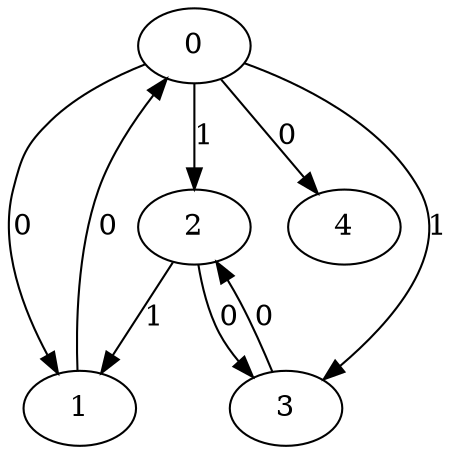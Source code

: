 // Source:677 Canonical: -1 0 1 1 0 0 -1 -1 -1 -1 -1 1 -1 0 -1 -1 -1 0 -1 -1 -1 -1 -1 -1 -1
digraph HRA_from_677_graph_000 {
  0 -> 1 [label="0"];
  0 -> 2 [label="1"];
  0 -> 3 [label="1"];
  1 -> 0 [label="0"];
  2 -> 1 [label="1"];
  2 -> 3 [label="0"];
  3 -> 2 [label="0"];
  0 -> 4 [label="0"];
}

// Source:677 Canonical: -1 0 1 1 0 0 -1 -1 -1 -1 -1 1 -1 0 -1 -1 -1 0 -1 -1 0 -1 -1 -1 -1
digraph HRA_from_677_graph_001 {
  0 -> 1 [label="0"];
  0 -> 2 [label="1"];
  0 -> 3 [label="1"];
  1 -> 0 [label="0"];
  2 -> 1 [label="1"];
  2 -> 3 [label="0"];
  3 -> 2 [label="0"];
  0 -> 4 [label="0"];
  4 -> 0 [label="0"];
}

// Source:677 Canonical: -1 0 1 1 -1 0 -1 -1 -1 0 -1 1 -1 0 -1 -1 -1 0 -1 -1 -1 -1 -1 -1 -1
digraph HRA_from_677_graph_002 {
  0 -> 1 [label="0"];
  0 -> 2 [label="1"];
  0 -> 3 [label="1"];
  1 -> 0 [label="0"];
  2 -> 1 [label="1"];
  2 -> 3 [label="0"];
  3 -> 2 [label="0"];
  1 -> 4 [label="0"];
}

// Source:677 Canonical: -1 0 1 1 0 0 -1 -1 -1 0 -1 1 -1 0 -1 -1 -1 0 -1 -1 -1 -1 -1 -1 -1
digraph HRA_from_677_graph_003 {
  0 -> 1 [label="0"];
  0 -> 2 [label="1"];
  0 -> 3 [label="1"];
  1 -> 0 [label="0"];
  2 -> 1 [label="1"];
  2 -> 3 [label="0"];
  3 -> 2 [label="0"];
  0 -> 4 [label="0"];
  1 -> 4 [label="0"];
}

// Source:677 Canonical: -1 0 1 1 -1 0 -1 -1 -1 0 -1 1 -1 0 -1 -1 -1 0 -1 -1 0 -1 -1 -1 -1
digraph HRA_from_677_graph_004 {
  0 -> 1 [label="0"];
  0 -> 2 [label="1"];
  0 -> 3 [label="1"];
  1 -> 0 [label="0"];
  2 -> 1 [label="1"];
  2 -> 3 [label="0"];
  3 -> 2 [label="0"];
  4 -> 0 [label="0"];
  1 -> 4 [label="0"];
}

// Source:677 Canonical: -1 0 1 1 0 0 -1 -1 -1 0 -1 1 -1 0 -1 -1 -1 0 -1 -1 0 -1 -1 -1 -1
digraph HRA_from_677_graph_005 {
  0 -> 1 [label="0"];
  0 -> 2 [label="1"];
  0 -> 3 [label="1"];
  1 -> 0 [label="0"];
  2 -> 1 [label="1"];
  2 -> 3 [label="0"];
  3 -> 2 [label="0"];
  0 -> 4 [label="0"];
  4 -> 0 [label="0"];
  1 -> 4 [label="0"];
}

// Source:677 Canonical: -1 0 1 1 0 0 -1 -1 -1 -1 -1 1 -1 0 -1 -1 -1 0 -1 -1 -1 0 -1 -1 -1
digraph HRA_from_677_graph_006 {
  0 -> 1 [label="0"];
  0 -> 2 [label="1"];
  0 -> 3 [label="1"];
  1 -> 0 [label="0"];
  2 -> 1 [label="1"];
  2 -> 3 [label="0"];
  3 -> 2 [label="0"];
  0 -> 4 [label="0"];
  4 -> 1 [label="0"];
}

// Source:677 Canonical: -1 0 1 1 0 0 -1 -1 -1 -1 -1 1 -1 0 -1 -1 -1 0 -1 -1 0 0 -1 -1 -1
digraph HRA_from_677_graph_007 {
  0 -> 1 [label="0"];
  0 -> 2 [label="1"];
  0 -> 3 [label="1"];
  1 -> 0 [label="0"];
  2 -> 1 [label="1"];
  2 -> 3 [label="0"];
  3 -> 2 [label="0"];
  0 -> 4 [label="0"];
  4 -> 0 [label="0"];
  4 -> 1 [label="0"];
}

// Source:677 Canonical: -1 0 1 1 -1 0 -1 -1 -1 0 -1 1 -1 0 -1 -1 -1 0 -1 -1 -1 0 -1 -1 -1
digraph HRA_from_677_graph_008 {
  0 -> 1 [label="0"];
  0 -> 2 [label="1"];
  0 -> 3 [label="1"];
  1 -> 0 [label="0"];
  2 -> 1 [label="1"];
  2 -> 3 [label="0"];
  3 -> 2 [label="0"];
  1 -> 4 [label="0"];
  4 -> 1 [label="0"];
}

// Source:677 Canonical: -1 0 1 1 0 0 -1 -1 -1 0 -1 1 -1 0 -1 -1 -1 0 -1 -1 -1 0 -1 -1 -1
digraph HRA_from_677_graph_009 {
  0 -> 1 [label="0"];
  0 -> 2 [label="1"];
  0 -> 3 [label="1"];
  1 -> 0 [label="0"];
  2 -> 1 [label="1"];
  2 -> 3 [label="0"];
  3 -> 2 [label="0"];
  0 -> 4 [label="0"];
  1 -> 4 [label="0"];
  4 -> 1 [label="0"];
}

// Source:677 Canonical: -1 0 1 1 -1 0 -1 -1 -1 0 -1 1 -1 0 -1 -1 -1 0 -1 -1 0 0 -1 -1 -1
digraph HRA_from_677_graph_010 {
  0 -> 1 [label="0"];
  0 -> 2 [label="1"];
  0 -> 3 [label="1"];
  1 -> 0 [label="0"];
  2 -> 1 [label="1"];
  2 -> 3 [label="0"];
  3 -> 2 [label="0"];
  4 -> 0 [label="0"];
  1 -> 4 [label="0"];
  4 -> 1 [label="0"];
}

// Source:677 Canonical: -1 0 1 1 0 0 -1 -1 -1 0 -1 1 -1 0 -1 -1 -1 0 -1 -1 0 0 -1 -1 -1
digraph HRA_from_677_graph_011 {
  0 -> 1 [label="0"];
  0 -> 2 [label="1"];
  0 -> 3 [label="1"];
  1 -> 0 [label="0"];
  2 -> 1 [label="1"];
  2 -> 3 [label="0"];
  3 -> 2 [label="0"];
  0 -> 4 [label="0"];
  4 -> 0 [label="0"];
  1 -> 4 [label="0"];
  4 -> 1 [label="0"];
}

// Source:677 Canonical: -1 0 1 1 -1 0 -1 -1 -1 -1 -1 1 -1 0 0 -1 -1 0 -1 -1 -1 -1 -1 -1 -1
digraph HRA_from_677_graph_012 {
  0 -> 1 [label="0"];
  0 -> 2 [label="1"];
  0 -> 3 [label="1"];
  1 -> 0 [label="0"];
  2 -> 1 [label="1"];
  2 -> 3 [label="0"];
  3 -> 2 [label="0"];
  2 -> 4 [label="0"];
}

// Source:677 Canonical: -1 0 1 1 0 0 -1 -1 -1 -1 -1 1 -1 0 0 -1 -1 0 -1 -1 -1 -1 -1 -1 -1
digraph HRA_from_677_graph_013 {
  0 -> 1 [label="0"];
  0 -> 2 [label="1"];
  0 -> 3 [label="1"];
  1 -> 0 [label="0"];
  2 -> 1 [label="1"];
  2 -> 3 [label="0"];
  3 -> 2 [label="0"];
  0 -> 4 [label="0"];
  2 -> 4 [label="0"];
}

// Source:677 Canonical: -1 0 1 1 -1 0 -1 -1 -1 -1 -1 1 -1 0 0 -1 -1 0 -1 -1 0 -1 -1 -1 -1
digraph HRA_from_677_graph_014 {
  0 -> 1 [label="0"];
  0 -> 2 [label="1"];
  0 -> 3 [label="1"];
  1 -> 0 [label="0"];
  2 -> 1 [label="1"];
  2 -> 3 [label="0"];
  3 -> 2 [label="0"];
  4 -> 0 [label="0"];
  2 -> 4 [label="0"];
}

// Source:677 Canonical: -1 0 1 1 0 0 -1 -1 -1 -1 -1 1 -1 0 0 -1 -1 0 -1 -1 0 -1 -1 -1 -1
digraph HRA_from_677_graph_015 {
  0 -> 1 [label="0"];
  0 -> 2 [label="1"];
  0 -> 3 [label="1"];
  1 -> 0 [label="0"];
  2 -> 1 [label="1"];
  2 -> 3 [label="0"];
  3 -> 2 [label="0"];
  0 -> 4 [label="0"];
  4 -> 0 [label="0"];
  2 -> 4 [label="0"];
}

// Source:677 Canonical: -1 0 1 1 -1 0 -1 -1 -1 0 -1 1 -1 0 0 -1 -1 0 -1 -1 -1 -1 -1 -1 -1
digraph HRA_from_677_graph_016 {
  0 -> 1 [label="0"];
  0 -> 2 [label="1"];
  0 -> 3 [label="1"];
  1 -> 0 [label="0"];
  2 -> 1 [label="1"];
  2 -> 3 [label="0"];
  3 -> 2 [label="0"];
  1 -> 4 [label="0"];
  2 -> 4 [label="0"];
}

// Source:677 Canonical: -1 0 1 1 0 0 -1 -1 -1 0 -1 1 -1 0 0 -1 -1 0 -1 -1 -1 -1 -1 -1 -1
digraph HRA_from_677_graph_017 {
  0 -> 1 [label="0"];
  0 -> 2 [label="1"];
  0 -> 3 [label="1"];
  1 -> 0 [label="0"];
  2 -> 1 [label="1"];
  2 -> 3 [label="0"];
  3 -> 2 [label="0"];
  0 -> 4 [label="0"];
  1 -> 4 [label="0"];
  2 -> 4 [label="0"];
}

// Source:677 Canonical: -1 0 1 1 -1 0 -1 -1 -1 0 -1 1 -1 0 0 -1 -1 0 -1 -1 0 -1 -1 -1 -1
digraph HRA_from_677_graph_018 {
  0 -> 1 [label="0"];
  0 -> 2 [label="1"];
  0 -> 3 [label="1"];
  1 -> 0 [label="0"];
  2 -> 1 [label="1"];
  2 -> 3 [label="0"];
  3 -> 2 [label="0"];
  4 -> 0 [label="0"];
  1 -> 4 [label="0"];
  2 -> 4 [label="0"];
}

// Source:677 Canonical: -1 0 1 1 0 0 -1 -1 -1 0 -1 1 -1 0 0 -1 -1 0 -1 -1 0 -1 -1 -1 -1
digraph HRA_from_677_graph_019 {
  0 -> 1 [label="0"];
  0 -> 2 [label="1"];
  0 -> 3 [label="1"];
  1 -> 0 [label="0"];
  2 -> 1 [label="1"];
  2 -> 3 [label="0"];
  3 -> 2 [label="0"];
  0 -> 4 [label="0"];
  4 -> 0 [label="0"];
  1 -> 4 [label="0"];
  2 -> 4 [label="0"];
}

// Source:677 Canonical: -1 0 1 1 -1 0 -1 -1 -1 -1 -1 1 -1 0 0 -1 -1 0 -1 -1 -1 0 -1 -1 -1
digraph HRA_from_677_graph_020 {
  0 -> 1 [label="0"];
  0 -> 2 [label="1"];
  0 -> 3 [label="1"];
  1 -> 0 [label="0"];
  2 -> 1 [label="1"];
  2 -> 3 [label="0"];
  3 -> 2 [label="0"];
  4 -> 1 [label="0"];
  2 -> 4 [label="0"];
}

// Source:677 Canonical: -1 0 1 1 0 0 -1 -1 -1 -1 -1 1 -1 0 0 -1 -1 0 -1 -1 -1 0 -1 -1 -1
digraph HRA_from_677_graph_021 {
  0 -> 1 [label="0"];
  0 -> 2 [label="1"];
  0 -> 3 [label="1"];
  1 -> 0 [label="0"];
  2 -> 1 [label="1"];
  2 -> 3 [label="0"];
  3 -> 2 [label="0"];
  0 -> 4 [label="0"];
  4 -> 1 [label="0"];
  2 -> 4 [label="0"];
}

// Source:677 Canonical: -1 0 1 1 -1 0 -1 -1 -1 -1 -1 1 -1 0 0 -1 -1 0 -1 -1 0 0 -1 -1 -1
digraph HRA_from_677_graph_022 {
  0 -> 1 [label="0"];
  0 -> 2 [label="1"];
  0 -> 3 [label="1"];
  1 -> 0 [label="0"];
  2 -> 1 [label="1"];
  2 -> 3 [label="0"];
  3 -> 2 [label="0"];
  4 -> 0 [label="0"];
  4 -> 1 [label="0"];
  2 -> 4 [label="0"];
}

// Source:677 Canonical: -1 0 1 1 0 0 -1 -1 -1 -1 -1 1 -1 0 0 -1 -1 0 -1 -1 0 0 -1 -1 -1
digraph HRA_from_677_graph_023 {
  0 -> 1 [label="0"];
  0 -> 2 [label="1"];
  0 -> 3 [label="1"];
  1 -> 0 [label="0"];
  2 -> 1 [label="1"];
  2 -> 3 [label="0"];
  3 -> 2 [label="0"];
  0 -> 4 [label="0"];
  4 -> 0 [label="0"];
  4 -> 1 [label="0"];
  2 -> 4 [label="0"];
}

// Source:677 Canonical: -1 0 1 1 -1 0 -1 -1 -1 0 -1 1 -1 0 0 -1 -1 0 -1 -1 -1 0 -1 -1 -1
digraph HRA_from_677_graph_024 {
  0 -> 1 [label="0"];
  0 -> 2 [label="1"];
  0 -> 3 [label="1"];
  1 -> 0 [label="0"];
  2 -> 1 [label="1"];
  2 -> 3 [label="0"];
  3 -> 2 [label="0"];
  1 -> 4 [label="0"];
  4 -> 1 [label="0"];
  2 -> 4 [label="0"];
}

// Source:677 Canonical: -1 0 1 1 0 0 -1 -1 -1 0 -1 1 -1 0 0 -1 -1 0 -1 -1 -1 0 -1 -1 -1
digraph HRA_from_677_graph_025 {
  0 -> 1 [label="0"];
  0 -> 2 [label="1"];
  0 -> 3 [label="1"];
  1 -> 0 [label="0"];
  2 -> 1 [label="1"];
  2 -> 3 [label="0"];
  3 -> 2 [label="0"];
  0 -> 4 [label="0"];
  1 -> 4 [label="0"];
  4 -> 1 [label="0"];
  2 -> 4 [label="0"];
}

// Source:677 Canonical: -1 0 1 1 -1 0 -1 -1 -1 0 -1 1 -1 0 0 -1 -1 0 -1 -1 0 0 -1 -1 -1
digraph HRA_from_677_graph_026 {
  0 -> 1 [label="0"];
  0 -> 2 [label="1"];
  0 -> 3 [label="1"];
  1 -> 0 [label="0"];
  2 -> 1 [label="1"];
  2 -> 3 [label="0"];
  3 -> 2 [label="0"];
  4 -> 0 [label="0"];
  1 -> 4 [label="0"];
  4 -> 1 [label="0"];
  2 -> 4 [label="0"];
}

// Source:677 Canonical: -1 0 1 1 0 0 -1 -1 -1 0 -1 1 -1 0 0 -1 -1 0 -1 -1 0 0 -1 -1 -1
digraph HRA_from_677_graph_027 {
  0 -> 1 [label="0"];
  0 -> 2 [label="1"];
  0 -> 3 [label="1"];
  1 -> 0 [label="0"];
  2 -> 1 [label="1"];
  2 -> 3 [label="0"];
  3 -> 2 [label="0"];
  0 -> 4 [label="0"];
  4 -> 0 [label="0"];
  1 -> 4 [label="0"];
  4 -> 1 [label="0"];
  2 -> 4 [label="0"];
}

// Source:677 Canonical: -1 0 1 1 0 0 -1 -1 -1 -1 -1 1 -1 0 -1 -1 -1 0 -1 -1 -1 -1 0 -1 -1
digraph HRA_from_677_graph_028 {
  0 -> 1 [label="0"];
  0 -> 2 [label="1"];
  0 -> 3 [label="1"];
  1 -> 0 [label="0"];
  2 -> 1 [label="1"];
  2 -> 3 [label="0"];
  3 -> 2 [label="0"];
  0 -> 4 [label="0"];
  4 -> 2 [label="0"];
}

// Source:677 Canonical: -1 0 1 1 0 0 -1 -1 -1 -1 -1 1 -1 0 -1 -1 -1 0 -1 -1 0 -1 0 -1 -1
digraph HRA_from_677_graph_029 {
  0 -> 1 [label="0"];
  0 -> 2 [label="1"];
  0 -> 3 [label="1"];
  1 -> 0 [label="0"];
  2 -> 1 [label="1"];
  2 -> 3 [label="0"];
  3 -> 2 [label="0"];
  0 -> 4 [label="0"];
  4 -> 0 [label="0"];
  4 -> 2 [label="0"];
}

// Source:677 Canonical: -1 0 1 1 -1 0 -1 -1 -1 0 -1 1 -1 0 -1 -1 -1 0 -1 -1 -1 -1 0 -1 -1
digraph HRA_from_677_graph_030 {
  0 -> 1 [label="0"];
  0 -> 2 [label="1"];
  0 -> 3 [label="1"];
  1 -> 0 [label="0"];
  2 -> 1 [label="1"];
  2 -> 3 [label="0"];
  3 -> 2 [label="0"];
  1 -> 4 [label="0"];
  4 -> 2 [label="0"];
}

// Source:677 Canonical: -1 0 1 1 0 0 -1 -1 -1 0 -1 1 -1 0 -1 -1 -1 0 -1 -1 -1 -1 0 -1 -1
digraph HRA_from_677_graph_031 {
  0 -> 1 [label="0"];
  0 -> 2 [label="1"];
  0 -> 3 [label="1"];
  1 -> 0 [label="0"];
  2 -> 1 [label="1"];
  2 -> 3 [label="0"];
  3 -> 2 [label="0"];
  0 -> 4 [label="0"];
  1 -> 4 [label="0"];
  4 -> 2 [label="0"];
}

// Source:677 Canonical: -1 0 1 1 -1 0 -1 -1 -1 0 -1 1 -1 0 -1 -1 -1 0 -1 -1 0 -1 0 -1 -1
digraph HRA_from_677_graph_032 {
  0 -> 1 [label="0"];
  0 -> 2 [label="1"];
  0 -> 3 [label="1"];
  1 -> 0 [label="0"];
  2 -> 1 [label="1"];
  2 -> 3 [label="0"];
  3 -> 2 [label="0"];
  4 -> 0 [label="0"];
  1 -> 4 [label="0"];
  4 -> 2 [label="0"];
}

// Source:677 Canonical: -1 0 1 1 0 0 -1 -1 -1 0 -1 1 -1 0 -1 -1 -1 0 -1 -1 0 -1 0 -1 -1
digraph HRA_from_677_graph_033 {
  0 -> 1 [label="0"];
  0 -> 2 [label="1"];
  0 -> 3 [label="1"];
  1 -> 0 [label="0"];
  2 -> 1 [label="1"];
  2 -> 3 [label="0"];
  3 -> 2 [label="0"];
  0 -> 4 [label="0"];
  4 -> 0 [label="0"];
  1 -> 4 [label="0"];
  4 -> 2 [label="0"];
}

// Source:677 Canonical: -1 0 1 1 0 0 -1 -1 -1 -1 -1 1 -1 0 -1 -1 -1 0 -1 -1 -1 0 0 -1 -1
digraph HRA_from_677_graph_034 {
  0 -> 1 [label="0"];
  0 -> 2 [label="1"];
  0 -> 3 [label="1"];
  1 -> 0 [label="0"];
  2 -> 1 [label="1"];
  2 -> 3 [label="0"];
  3 -> 2 [label="0"];
  0 -> 4 [label="0"];
  4 -> 1 [label="0"];
  4 -> 2 [label="0"];
}

// Source:677 Canonical: -1 0 1 1 0 0 -1 -1 -1 -1 -1 1 -1 0 -1 -1 -1 0 -1 -1 0 0 0 -1 -1
digraph HRA_from_677_graph_035 {
  0 -> 1 [label="0"];
  0 -> 2 [label="1"];
  0 -> 3 [label="1"];
  1 -> 0 [label="0"];
  2 -> 1 [label="1"];
  2 -> 3 [label="0"];
  3 -> 2 [label="0"];
  0 -> 4 [label="0"];
  4 -> 0 [label="0"];
  4 -> 1 [label="0"];
  4 -> 2 [label="0"];
}

// Source:677 Canonical: -1 0 1 1 -1 0 -1 -1 -1 0 -1 1 -1 0 -1 -1 -1 0 -1 -1 -1 0 0 -1 -1
digraph HRA_from_677_graph_036 {
  0 -> 1 [label="0"];
  0 -> 2 [label="1"];
  0 -> 3 [label="1"];
  1 -> 0 [label="0"];
  2 -> 1 [label="1"];
  2 -> 3 [label="0"];
  3 -> 2 [label="0"];
  1 -> 4 [label="0"];
  4 -> 1 [label="0"];
  4 -> 2 [label="0"];
}

// Source:677 Canonical: -1 0 1 1 0 0 -1 -1 -1 0 -1 1 -1 0 -1 -1 -1 0 -1 -1 -1 0 0 -1 -1
digraph HRA_from_677_graph_037 {
  0 -> 1 [label="0"];
  0 -> 2 [label="1"];
  0 -> 3 [label="1"];
  1 -> 0 [label="0"];
  2 -> 1 [label="1"];
  2 -> 3 [label="0"];
  3 -> 2 [label="0"];
  0 -> 4 [label="0"];
  1 -> 4 [label="0"];
  4 -> 1 [label="0"];
  4 -> 2 [label="0"];
}

// Source:677 Canonical: -1 0 1 1 -1 0 -1 -1 -1 0 -1 1 -1 0 -1 -1 -1 0 -1 -1 0 0 0 -1 -1
digraph HRA_from_677_graph_038 {
  0 -> 1 [label="0"];
  0 -> 2 [label="1"];
  0 -> 3 [label="1"];
  1 -> 0 [label="0"];
  2 -> 1 [label="1"];
  2 -> 3 [label="0"];
  3 -> 2 [label="0"];
  4 -> 0 [label="0"];
  1 -> 4 [label="0"];
  4 -> 1 [label="0"];
  4 -> 2 [label="0"];
}

// Source:677 Canonical: -1 0 1 1 0 0 -1 -1 -1 0 -1 1 -1 0 -1 -1 -1 0 -1 -1 0 0 0 -1 -1
digraph HRA_from_677_graph_039 {
  0 -> 1 [label="0"];
  0 -> 2 [label="1"];
  0 -> 3 [label="1"];
  1 -> 0 [label="0"];
  2 -> 1 [label="1"];
  2 -> 3 [label="0"];
  3 -> 2 [label="0"];
  0 -> 4 [label="0"];
  4 -> 0 [label="0"];
  1 -> 4 [label="0"];
  4 -> 1 [label="0"];
  4 -> 2 [label="0"];
}

// Source:677 Canonical: -1 0 1 1 -1 0 -1 -1 -1 -1 -1 1 -1 0 0 -1 -1 0 -1 -1 -1 -1 0 -1 -1
digraph HRA_from_677_graph_040 {
  0 -> 1 [label="0"];
  0 -> 2 [label="1"];
  0 -> 3 [label="1"];
  1 -> 0 [label="0"];
  2 -> 1 [label="1"];
  2 -> 3 [label="0"];
  3 -> 2 [label="0"];
  2 -> 4 [label="0"];
  4 -> 2 [label="0"];
}

// Source:677 Canonical: -1 0 1 1 0 0 -1 -1 -1 -1 -1 1 -1 0 0 -1 -1 0 -1 -1 -1 -1 0 -1 -1
digraph HRA_from_677_graph_041 {
  0 -> 1 [label="0"];
  0 -> 2 [label="1"];
  0 -> 3 [label="1"];
  1 -> 0 [label="0"];
  2 -> 1 [label="1"];
  2 -> 3 [label="0"];
  3 -> 2 [label="0"];
  0 -> 4 [label="0"];
  2 -> 4 [label="0"];
  4 -> 2 [label="0"];
}

// Source:677 Canonical: -1 0 1 1 -1 0 -1 -1 -1 -1 -1 1 -1 0 0 -1 -1 0 -1 -1 0 -1 0 -1 -1
digraph HRA_from_677_graph_042 {
  0 -> 1 [label="0"];
  0 -> 2 [label="1"];
  0 -> 3 [label="1"];
  1 -> 0 [label="0"];
  2 -> 1 [label="1"];
  2 -> 3 [label="0"];
  3 -> 2 [label="0"];
  4 -> 0 [label="0"];
  2 -> 4 [label="0"];
  4 -> 2 [label="0"];
}

// Source:677 Canonical: -1 0 1 1 0 0 -1 -1 -1 -1 -1 1 -1 0 0 -1 -1 0 -1 -1 0 -1 0 -1 -1
digraph HRA_from_677_graph_043 {
  0 -> 1 [label="0"];
  0 -> 2 [label="1"];
  0 -> 3 [label="1"];
  1 -> 0 [label="0"];
  2 -> 1 [label="1"];
  2 -> 3 [label="0"];
  3 -> 2 [label="0"];
  0 -> 4 [label="0"];
  4 -> 0 [label="0"];
  2 -> 4 [label="0"];
  4 -> 2 [label="0"];
}

// Source:677 Canonical: -1 0 1 1 -1 0 -1 -1 -1 0 -1 1 -1 0 0 -1 -1 0 -1 -1 -1 -1 0 -1 -1
digraph HRA_from_677_graph_044 {
  0 -> 1 [label="0"];
  0 -> 2 [label="1"];
  0 -> 3 [label="1"];
  1 -> 0 [label="0"];
  2 -> 1 [label="1"];
  2 -> 3 [label="0"];
  3 -> 2 [label="0"];
  1 -> 4 [label="0"];
  2 -> 4 [label="0"];
  4 -> 2 [label="0"];
}

// Source:677 Canonical: -1 0 1 1 0 0 -1 -1 -1 0 -1 1 -1 0 0 -1 -1 0 -1 -1 -1 -1 0 -1 -1
digraph HRA_from_677_graph_045 {
  0 -> 1 [label="0"];
  0 -> 2 [label="1"];
  0 -> 3 [label="1"];
  1 -> 0 [label="0"];
  2 -> 1 [label="1"];
  2 -> 3 [label="0"];
  3 -> 2 [label="0"];
  0 -> 4 [label="0"];
  1 -> 4 [label="0"];
  2 -> 4 [label="0"];
  4 -> 2 [label="0"];
}

// Source:677 Canonical: -1 0 1 1 -1 0 -1 -1 -1 0 -1 1 -1 0 0 -1 -1 0 -1 -1 0 -1 0 -1 -1
digraph HRA_from_677_graph_046 {
  0 -> 1 [label="0"];
  0 -> 2 [label="1"];
  0 -> 3 [label="1"];
  1 -> 0 [label="0"];
  2 -> 1 [label="1"];
  2 -> 3 [label="0"];
  3 -> 2 [label="0"];
  4 -> 0 [label="0"];
  1 -> 4 [label="0"];
  2 -> 4 [label="0"];
  4 -> 2 [label="0"];
}

// Source:677 Canonical: -1 0 1 1 0 0 -1 -1 -1 0 -1 1 -1 0 0 -1 -1 0 -1 -1 0 -1 0 -1 -1
digraph HRA_from_677_graph_047 {
  0 -> 1 [label="0"];
  0 -> 2 [label="1"];
  0 -> 3 [label="1"];
  1 -> 0 [label="0"];
  2 -> 1 [label="1"];
  2 -> 3 [label="0"];
  3 -> 2 [label="0"];
  0 -> 4 [label="0"];
  4 -> 0 [label="0"];
  1 -> 4 [label="0"];
  2 -> 4 [label="0"];
  4 -> 2 [label="0"];
}

// Source:677 Canonical: -1 0 1 1 -1 0 -1 -1 -1 -1 -1 1 -1 0 0 -1 -1 0 -1 -1 -1 0 0 -1 -1
digraph HRA_from_677_graph_048 {
  0 -> 1 [label="0"];
  0 -> 2 [label="1"];
  0 -> 3 [label="1"];
  1 -> 0 [label="0"];
  2 -> 1 [label="1"];
  2 -> 3 [label="0"];
  3 -> 2 [label="0"];
  4 -> 1 [label="0"];
  2 -> 4 [label="0"];
  4 -> 2 [label="0"];
}

// Source:677 Canonical: -1 0 1 1 0 0 -1 -1 -1 -1 -1 1 -1 0 0 -1 -1 0 -1 -1 -1 0 0 -1 -1
digraph HRA_from_677_graph_049 {
  0 -> 1 [label="0"];
  0 -> 2 [label="1"];
  0 -> 3 [label="1"];
  1 -> 0 [label="0"];
  2 -> 1 [label="1"];
  2 -> 3 [label="0"];
  3 -> 2 [label="0"];
  0 -> 4 [label="0"];
  4 -> 1 [label="0"];
  2 -> 4 [label="0"];
  4 -> 2 [label="0"];
}

// Source:677 Canonical: -1 0 1 1 -1 0 -1 -1 -1 -1 -1 1 -1 0 0 -1 -1 0 -1 -1 0 0 0 -1 -1
digraph HRA_from_677_graph_050 {
  0 -> 1 [label="0"];
  0 -> 2 [label="1"];
  0 -> 3 [label="1"];
  1 -> 0 [label="0"];
  2 -> 1 [label="1"];
  2 -> 3 [label="0"];
  3 -> 2 [label="0"];
  4 -> 0 [label="0"];
  4 -> 1 [label="0"];
  2 -> 4 [label="0"];
  4 -> 2 [label="0"];
}

// Source:677 Canonical: -1 0 1 1 0 0 -1 -1 -1 -1 -1 1 -1 0 0 -1 -1 0 -1 -1 0 0 0 -1 -1
digraph HRA_from_677_graph_051 {
  0 -> 1 [label="0"];
  0 -> 2 [label="1"];
  0 -> 3 [label="1"];
  1 -> 0 [label="0"];
  2 -> 1 [label="1"];
  2 -> 3 [label="0"];
  3 -> 2 [label="0"];
  0 -> 4 [label="0"];
  4 -> 0 [label="0"];
  4 -> 1 [label="0"];
  2 -> 4 [label="0"];
  4 -> 2 [label="0"];
}

// Source:677 Canonical: -1 0 1 1 -1 0 -1 -1 -1 0 -1 1 -1 0 0 -1 -1 0 -1 -1 -1 0 0 -1 -1
digraph HRA_from_677_graph_052 {
  0 -> 1 [label="0"];
  0 -> 2 [label="1"];
  0 -> 3 [label="1"];
  1 -> 0 [label="0"];
  2 -> 1 [label="1"];
  2 -> 3 [label="0"];
  3 -> 2 [label="0"];
  1 -> 4 [label="0"];
  4 -> 1 [label="0"];
  2 -> 4 [label="0"];
  4 -> 2 [label="0"];
}

// Source:677 Canonical: -1 0 1 1 0 0 -1 -1 -1 0 -1 1 -1 0 0 -1 -1 0 -1 -1 -1 0 0 -1 -1
digraph HRA_from_677_graph_053 {
  0 -> 1 [label="0"];
  0 -> 2 [label="1"];
  0 -> 3 [label="1"];
  1 -> 0 [label="0"];
  2 -> 1 [label="1"];
  2 -> 3 [label="0"];
  3 -> 2 [label="0"];
  0 -> 4 [label="0"];
  1 -> 4 [label="0"];
  4 -> 1 [label="0"];
  2 -> 4 [label="0"];
  4 -> 2 [label="0"];
}

// Source:677 Canonical: -1 0 1 1 -1 0 -1 -1 -1 0 -1 1 -1 0 0 -1 -1 0 -1 -1 0 0 0 -1 -1
digraph HRA_from_677_graph_054 {
  0 -> 1 [label="0"];
  0 -> 2 [label="1"];
  0 -> 3 [label="1"];
  1 -> 0 [label="0"];
  2 -> 1 [label="1"];
  2 -> 3 [label="0"];
  3 -> 2 [label="0"];
  4 -> 0 [label="0"];
  1 -> 4 [label="0"];
  4 -> 1 [label="0"];
  2 -> 4 [label="0"];
  4 -> 2 [label="0"];
}

// Source:677 Canonical: -1 0 1 1 0 0 -1 -1 -1 0 -1 1 -1 0 0 -1 -1 0 -1 -1 0 0 0 -1 -1
digraph HRA_from_677_graph_055 {
  0 -> 1 [label="0"];
  0 -> 2 [label="1"];
  0 -> 3 [label="1"];
  1 -> 0 [label="0"];
  2 -> 1 [label="1"];
  2 -> 3 [label="0"];
  3 -> 2 [label="0"];
  0 -> 4 [label="0"];
  4 -> 0 [label="0"];
  1 -> 4 [label="0"];
  4 -> 1 [label="0"];
  2 -> 4 [label="0"];
  4 -> 2 [label="0"];
}

// Source:677 Canonical: -1 0 1 1 -1 0 -1 -1 -1 -1 -1 1 -1 0 -1 -1 -1 0 -1 0 -1 -1 -1 -1 -1
digraph HRA_from_677_graph_056 {
  0 -> 1 [label="0"];
  0 -> 2 [label="1"];
  0 -> 3 [label="1"];
  1 -> 0 [label="0"];
  2 -> 1 [label="1"];
  2 -> 3 [label="0"];
  3 -> 2 [label="0"];
  3 -> 4 [label="0"];
}

// Source:677 Canonical: -1 0 1 1 0 0 -1 -1 -1 -1 -1 1 -1 0 -1 -1 -1 0 -1 0 -1 -1 -1 -1 -1
digraph HRA_from_677_graph_057 {
  0 -> 1 [label="0"];
  0 -> 2 [label="1"];
  0 -> 3 [label="1"];
  1 -> 0 [label="0"];
  2 -> 1 [label="1"];
  2 -> 3 [label="0"];
  3 -> 2 [label="0"];
  0 -> 4 [label="0"];
  3 -> 4 [label="0"];
}

// Source:677 Canonical: -1 0 1 1 -1 0 -1 -1 -1 -1 -1 1 -1 0 -1 -1 -1 0 -1 0 0 -1 -1 -1 -1
digraph HRA_from_677_graph_058 {
  0 -> 1 [label="0"];
  0 -> 2 [label="1"];
  0 -> 3 [label="1"];
  1 -> 0 [label="0"];
  2 -> 1 [label="1"];
  2 -> 3 [label="0"];
  3 -> 2 [label="0"];
  4 -> 0 [label="0"];
  3 -> 4 [label="0"];
}

// Source:677 Canonical: -1 0 1 1 0 0 -1 -1 -1 -1 -1 1 -1 0 -1 -1 -1 0 -1 0 0 -1 -1 -1 -1
digraph HRA_from_677_graph_059 {
  0 -> 1 [label="0"];
  0 -> 2 [label="1"];
  0 -> 3 [label="1"];
  1 -> 0 [label="0"];
  2 -> 1 [label="1"];
  2 -> 3 [label="0"];
  3 -> 2 [label="0"];
  0 -> 4 [label="0"];
  4 -> 0 [label="0"];
  3 -> 4 [label="0"];
}

// Source:677 Canonical: -1 0 1 1 -1 0 -1 -1 -1 0 -1 1 -1 0 -1 -1 -1 0 -1 0 -1 -1 -1 -1 -1
digraph HRA_from_677_graph_060 {
  0 -> 1 [label="0"];
  0 -> 2 [label="1"];
  0 -> 3 [label="1"];
  1 -> 0 [label="0"];
  2 -> 1 [label="1"];
  2 -> 3 [label="0"];
  3 -> 2 [label="0"];
  1 -> 4 [label="0"];
  3 -> 4 [label="0"];
}

// Source:677 Canonical: -1 0 1 1 0 0 -1 -1 -1 0 -1 1 -1 0 -1 -1 -1 0 -1 0 -1 -1 -1 -1 -1
digraph HRA_from_677_graph_061 {
  0 -> 1 [label="0"];
  0 -> 2 [label="1"];
  0 -> 3 [label="1"];
  1 -> 0 [label="0"];
  2 -> 1 [label="1"];
  2 -> 3 [label="0"];
  3 -> 2 [label="0"];
  0 -> 4 [label="0"];
  1 -> 4 [label="0"];
  3 -> 4 [label="0"];
}

// Source:677 Canonical: -1 0 1 1 -1 0 -1 -1 -1 0 -1 1 -1 0 -1 -1 -1 0 -1 0 0 -1 -1 -1 -1
digraph HRA_from_677_graph_062 {
  0 -> 1 [label="0"];
  0 -> 2 [label="1"];
  0 -> 3 [label="1"];
  1 -> 0 [label="0"];
  2 -> 1 [label="1"];
  2 -> 3 [label="0"];
  3 -> 2 [label="0"];
  4 -> 0 [label="0"];
  1 -> 4 [label="0"];
  3 -> 4 [label="0"];
}

// Source:677 Canonical: -1 0 1 1 0 0 -1 -1 -1 0 -1 1 -1 0 -1 -1 -1 0 -1 0 0 -1 -1 -1 -1
digraph HRA_from_677_graph_063 {
  0 -> 1 [label="0"];
  0 -> 2 [label="1"];
  0 -> 3 [label="1"];
  1 -> 0 [label="0"];
  2 -> 1 [label="1"];
  2 -> 3 [label="0"];
  3 -> 2 [label="0"];
  0 -> 4 [label="0"];
  4 -> 0 [label="0"];
  1 -> 4 [label="0"];
  3 -> 4 [label="0"];
}

// Source:677 Canonical: -1 0 1 1 -1 0 -1 -1 -1 -1 -1 1 -1 0 -1 -1 -1 0 -1 0 -1 0 -1 -1 -1
digraph HRA_from_677_graph_064 {
  0 -> 1 [label="0"];
  0 -> 2 [label="1"];
  0 -> 3 [label="1"];
  1 -> 0 [label="0"];
  2 -> 1 [label="1"];
  2 -> 3 [label="0"];
  3 -> 2 [label="0"];
  4 -> 1 [label="0"];
  3 -> 4 [label="0"];
}

// Source:677 Canonical: -1 0 1 1 0 0 -1 -1 -1 -1 -1 1 -1 0 -1 -1 -1 0 -1 0 -1 0 -1 -1 -1
digraph HRA_from_677_graph_065 {
  0 -> 1 [label="0"];
  0 -> 2 [label="1"];
  0 -> 3 [label="1"];
  1 -> 0 [label="0"];
  2 -> 1 [label="1"];
  2 -> 3 [label="0"];
  3 -> 2 [label="0"];
  0 -> 4 [label="0"];
  4 -> 1 [label="0"];
  3 -> 4 [label="0"];
}

// Source:677 Canonical: -1 0 1 1 -1 0 -1 -1 -1 -1 -1 1 -1 0 -1 -1 -1 0 -1 0 0 0 -1 -1 -1
digraph HRA_from_677_graph_066 {
  0 -> 1 [label="0"];
  0 -> 2 [label="1"];
  0 -> 3 [label="1"];
  1 -> 0 [label="0"];
  2 -> 1 [label="1"];
  2 -> 3 [label="0"];
  3 -> 2 [label="0"];
  4 -> 0 [label="0"];
  4 -> 1 [label="0"];
  3 -> 4 [label="0"];
}

// Source:677 Canonical: -1 0 1 1 0 0 -1 -1 -1 -1 -1 1 -1 0 -1 -1 -1 0 -1 0 0 0 -1 -1 -1
digraph HRA_from_677_graph_067 {
  0 -> 1 [label="0"];
  0 -> 2 [label="1"];
  0 -> 3 [label="1"];
  1 -> 0 [label="0"];
  2 -> 1 [label="1"];
  2 -> 3 [label="0"];
  3 -> 2 [label="0"];
  0 -> 4 [label="0"];
  4 -> 0 [label="0"];
  4 -> 1 [label="0"];
  3 -> 4 [label="0"];
}

// Source:677 Canonical: -1 0 1 1 -1 0 -1 -1 -1 0 -1 1 -1 0 -1 -1 -1 0 -1 0 -1 0 -1 -1 -1
digraph HRA_from_677_graph_068 {
  0 -> 1 [label="0"];
  0 -> 2 [label="1"];
  0 -> 3 [label="1"];
  1 -> 0 [label="0"];
  2 -> 1 [label="1"];
  2 -> 3 [label="0"];
  3 -> 2 [label="0"];
  1 -> 4 [label="0"];
  4 -> 1 [label="0"];
  3 -> 4 [label="0"];
}

// Source:677 Canonical: -1 0 1 1 0 0 -1 -1 -1 0 -1 1 -1 0 -1 -1 -1 0 -1 0 -1 0 -1 -1 -1
digraph HRA_from_677_graph_069 {
  0 -> 1 [label="0"];
  0 -> 2 [label="1"];
  0 -> 3 [label="1"];
  1 -> 0 [label="0"];
  2 -> 1 [label="1"];
  2 -> 3 [label="0"];
  3 -> 2 [label="0"];
  0 -> 4 [label="0"];
  1 -> 4 [label="0"];
  4 -> 1 [label="0"];
  3 -> 4 [label="0"];
}

// Source:677 Canonical: -1 0 1 1 -1 0 -1 -1 -1 0 -1 1 -1 0 -1 -1 -1 0 -1 0 0 0 -1 -1 -1
digraph HRA_from_677_graph_070 {
  0 -> 1 [label="0"];
  0 -> 2 [label="1"];
  0 -> 3 [label="1"];
  1 -> 0 [label="0"];
  2 -> 1 [label="1"];
  2 -> 3 [label="0"];
  3 -> 2 [label="0"];
  4 -> 0 [label="0"];
  1 -> 4 [label="0"];
  4 -> 1 [label="0"];
  3 -> 4 [label="0"];
}

// Source:677 Canonical: -1 0 1 1 0 0 -1 -1 -1 0 -1 1 -1 0 -1 -1 -1 0 -1 0 0 0 -1 -1 -1
digraph HRA_from_677_graph_071 {
  0 -> 1 [label="0"];
  0 -> 2 [label="1"];
  0 -> 3 [label="1"];
  1 -> 0 [label="0"];
  2 -> 1 [label="1"];
  2 -> 3 [label="0"];
  3 -> 2 [label="0"];
  0 -> 4 [label="0"];
  4 -> 0 [label="0"];
  1 -> 4 [label="0"];
  4 -> 1 [label="0"];
  3 -> 4 [label="0"];
}

// Source:677 Canonical: -1 0 1 1 -1 0 -1 -1 -1 -1 -1 1 -1 0 0 -1 -1 0 -1 0 -1 -1 -1 -1 -1
digraph HRA_from_677_graph_072 {
  0 -> 1 [label="0"];
  0 -> 2 [label="1"];
  0 -> 3 [label="1"];
  1 -> 0 [label="0"];
  2 -> 1 [label="1"];
  2 -> 3 [label="0"];
  3 -> 2 [label="0"];
  2 -> 4 [label="0"];
  3 -> 4 [label="0"];
}

// Source:677 Canonical: -1 0 1 1 0 0 -1 -1 -1 -1 -1 1 -1 0 0 -1 -1 0 -1 0 -1 -1 -1 -1 -1
digraph HRA_from_677_graph_073 {
  0 -> 1 [label="0"];
  0 -> 2 [label="1"];
  0 -> 3 [label="1"];
  1 -> 0 [label="0"];
  2 -> 1 [label="1"];
  2 -> 3 [label="0"];
  3 -> 2 [label="0"];
  0 -> 4 [label="0"];
  2 -> 4 [label="0"];
  3 -> 4 [label="0"];
}

// Source:677 Canonical: -1 0 1 1 -1 0 -1 -1 -1 -1 -1 1 -1 0 0 -1 -1 0 -1 0 0 -1 -1 -1 -1
digraph HRA_from_677_graph_074 {
  0 -> 1 [label="0"];
  0 -> 2 [label="1"];
  0 -> 3 [label="1"];
  1 -> 0 [label="0"];
  2 -> 1 [label="1"];
  2 -> 3 [label="0"];
  3 -> 2 [label="0"];
  4 -> 0 [label="0"];
  2 -> 4 [label="0"];
  3 -> 4 [label="0"];
}

// Source:677 Canonical: -1 0 1 1 0 0 -1 -1 -1 -1 -1 1 -1 0 0 -1 -1 0 -1 0 0 -1 -1 -1 -1
digraph HRA_from_677_graph_075 {
  0 -> 1 [label="0"];
  0 -> 2 [label="1"];
  0 -> 3 [label="1"];
  1 -> 0 [label="0"];
  2 -> 1 [label="1"];
  2 -> 3 [label="0"];
  3 -> 2 [label="0"];
  0 -> 4 [label="0"];
  4 -> 0 [label="0"];
  2 -> 4 [label="0"];
  3 -> 4 [label="0"];
}

// Source:677 Canonical: -1 0 1 1 -1 0 -1 -1 -1 0 -1 1 -1 0 0 -1 -1 0 -1 0 -1 -1 -1 -1 -1
digraph HRA_from_677_graph_076 {
  0 -> 1 [label="0"];
  0 -> 2 [label="1"];
  0 -> 3 [label="1"];
  1 -> 0 [label="0"];
  2 -> 1 [label="1"];
  2 -> 3 [label="0"];
  3 -> 2 [label="0"];
  1 -> 4 [label="0"];
  2 -> 4 [label="0"];
  3 -> 4 [label="0"];
}

// Source:677 Canonical: -1 0 1 1 0 0 -1 -1 -1 0 -1 1 -1 0 0 -1 -1 0 -1 0 -1 -1 -1 -1 -1
digraph HRA_from_677_graph_077 {
  0 -> 1 [label="0"];
  0 -> 2 [label="1"];
  0 -> 3 [label="1"];
  1 -> 0 [label="0"];
  2 -> 1 [label="1"];
  2 -> 3 [label="0"];
  3 -> 2 [label="0"];
  0 -> 4 [label="0"];
  1 -> 4 [label="0"];
  2 -> 4 [label="0"];
  3 -> 4 [label="0"];
}

// Source:677 Canonical: -1 0 1 1 -1 0 -1 -1 -1 0 -1 1 -1 0 0 -1 -1 0 -1 0 0 -1 -1 -1 -1
digraph HRA_from_677_graph_078 {
  0 -> 1 [label="0"];
  0 -> 2 [label="1"];
  0 -> 3 [label="1"];
  1 -> 0 [label="0"];
  2 -> 1 [label="1"];
  2 -> 3 [label="0"];
  3 -> 2 [label="0"];
  4 -> 0 [label="0"];
  1 -> 4 [label="0"];
  2 -> 4 [label="0"];
  3 -> 4 [label="0"];
}

// Source:677 Canonical: -1 0 1 1 0 0 -1 -1 -1 0 -1 1 -1 0 0 -1 -1 0 -1 0 0 -1 -1 -1 -1
digraph HRA_from_677_graph_079 {
  0 -> 1 [label="0"];
  0 -> 2 [label="1"];
  0 -> 3 [label="1"];
  1 -> 0 [label="0"];
  2 -> 1 [label="1"];
  2 -> 3 [label="0"];
  3 -> 2 [label="0"];
  0 -> 4 [label="0"];
  4 -> 0 [label="0"];
  1 -> 4 [label="0"];
  2 -> 4 [label="0"];
  3 -> 4 [label="0"];
}

// Source:677 Canonical: -1 0 1 1 -1 0 -1 -1 -1 -1 -1 1 -1 0 0 -1 -1 0 -1 0 -1 0 -1 -1 -1
digraph HRA_from_677_graph_080 {
  0 -> 1 [label="0"];
  0 -> 2 [label="1"];
  0 -> 3 [label="1"];
  1 -> 0 [label="0"];
  2 -> 1 [label="1"];
  2 -> 3 [label="0"];
  3 -> 2 [label="0"];
  4 -> 1 [label="0"];
  2 -> 4 [label="0"];
  3 -> 4 [label="0"];
}

// Source:677 Canonical: -1 0 1 1 0 0 -1 -1 -1 -1 -1 1 -1 0 0 -1 -1 0 -1 0 -1 0 -1 -1 -1
digraph HRA_from_677_graph_081 {
  0 -> 1 [label="0"];
  0 -> 2 [label="1"];
  0 -> 3 [label="1"];
  1 -> 0 [label="0"];
  2 -> 1 [label="1"];
  2 -> 3 [label="0"];
  3 -> 2 [label="0"];
  0 -> 4 [label="0"];
  4 -> 1 [label="0"];
  2 -> 4 [label="0"];
  3 -> 4 [label="0"];
}

// Source:677 Canonical: -1 0 1 1 -1 0 -1 -1 -1 -1 -1 1 -1 0 0 -1 -1 0 -1 0 0 0 -1 -1 -1
digraph HRA_from_677_graph_082 {
  0 -> 1 [label="0"];
  0 -> 2 [label="1"];
  0 -> 3 [label="1"];
  1 -> 0 [label="0"];
  2 -> 1 [label="1"];
  2 -> 3 [label="0"];
  3 -> 2 [label="0"];
  4 -> 0 [label="0"];
  4 -> 1 [label="0"];
  2 -> 4 [label="0"];
  3 -> 4 [label="0"];
}

// Source:677 Canonical: -1 0 1 1 0 0 -1 -1 -1 -1 -1 1 -1 0 0 -1 -1 0 -1 0 0 0 -1 -1 -1
digraph HRA_from_677_graph_083 {
  0 -> 1 [label="0"];
  0 -> 2 [label="1"];
  0 -> 3 [label="1"];
  1 -> 0 [label="0"];
  2 -> 1 [label="1"];
  2 -> 3 [label="0"];
  3 -> 2 [label="0"];
  0 -> 4 [label="0"];
  4 -> 0 [label="0"];
  4 -> 1 [label="0"];
  2 -> 4 [label="0"];
  3 -> 4 [label="0"];
}

// Source:677 Canonical: -1 0 1 1 -1 0 -1 -1 -1 0 -1 1 -1 0 0 -1 -1 0 -1 0 -1 0 -1 -1 -1
digraph HRA_from_677_graph_084 {
  0 -> 1 [label="0"];
  0 -> 2 [label="1"];
  0 -> 3 [label="1"];
  1 -> 0 [label="0"];
  2 -> 1 [label="1"];
  2 -> 3 [label="0"];
  3 -> 2 [label="0"];
  1 -> 4 [label="0"];
  4 -> 1 [label="0"];
  2 -> 4 [label="0"];
  3 -> 4 [label="0"];
}

// Source:677 Canonical: -1 0 1 1 0 0 -1 -1 -1 0 -1 1 -1 0 0 -1 -1 0 -1 0 -1 0 -1 -1 -1
digraph HRA_from_677_graph_085 {
  0 -> 1 [label="0"];
  0 -> 2 [label="1"];
  0 -> 3 [label="1"];
  1 -> 0 [label="0"];
  2 -> 1 [label="1"];
  2 -> 3 [label="0"];
  3 -> 2 [label="0"];
  0 -> 4 [label="0"];
  1 -> 4 [label="0"];
  4 -> 1 [label="0"];
  2 -> 4 [label="0"];
  3 -> 4 [label="0"];
}

// Source:677 Canonical: -1 0 1 1 -1 0 -1 -1 -1 0 -1 1 -1 0 0 -1 -1 0 -1 0 0 0 -1 -1 -1
digraph HRA_from_677_graph_086 {
  0 -> 1 [label="0"];
  0 -> 2 [label="1"];
  0 -> 3 [label="1"];
  1 -> 0 [label="0"];
  2 -> 1 [label="1"];
  2 -> 3 [label="0"];
  3 -> 2 [label="0"];
  4 -> 0 [label="0"];
  1 -> 4 [label="0"];
  4 -> 1 [label="0"];
  2 -> 4 [label="0"];
  3 -> 4 [label="0"];
}

// Source:677 Canonical: -1 0 1 1 0 0 -1 -1 -1 0 -1 1 -1 0 0 -1 -1 0 -1 0 0 0 -1 -1 -1
digraph HRA_from_677_graph_087 {
  0 -> 1 [label="0"];
  0 -> 2 [label="1"];
  0 -> 3 [label="1"];
  1 -> 0 [label="0"];
  2 -> 1 [label="1"];
  2 -> 3 [label="0"];
  3 -> 2 [label="0"];
  0 -> 4 [label="0"];
  4 -> 0 [label="0"];
  1 -> 4 [label="0"];
  4 -> 1 [label="0"];
  2 -> 4 [label="0"];
  3 -> 4 [label="0"];
}

// Source:677 Canonical: -1 0 1 1 -1 0 -1 -1 -1 -1 -1 1 -1 0 -1 -1 -1 0 -1 0 -1 -1 0 -1 -1
digraph HRA_from_677_graph_088 {
  0 -> 1 [label="0"];
  0 -> 2 [label="1"];
  0 -> 3 [label="1"];
  1 -> 0 [label="0"];
  2 -> 1 [label="1"];
  2 -> 3 [label="0"];
  3 -> 2 [label="0"];
  4 -> 2 [label="0"];
  3 -> 4 [label="0"];
}

// Source:677 Canonical: -1 0 1 1 0 0 -1 -1 -1 -1 -1 1 -1 0 -1 -1 -1 0 -1 0 -1 -1 0 -1 -1
digraph HRA_from_677_graph_089 {
  0 -> 1 [label="0"];
  0 -> 2 [label="1"];
  0 -> 3 [label="1"];
  1 -> 0 [label="0"];
  2 -> 1 [label="1"];
  2 -> 3 [label="0"];
  3 -> 2 [label="0"];
  0 -> 4 [label="0"];
  4 -> 2 [label="0"];
  3 -> 4 [label="0"];
}

// Source:677 Canonical: -1 0 1 1 -1 0 -1 -1 -1 -1 -1 1 -1 0 -1 -1 -1 0 -1 0 0 -1 0 -1 -1
digraph HRA_from_677_graph_090 {
  0 -> 1 [label="0"];
  0 -> 2 [label="1"];
  0 -> 3 [label="1"];
  1 -> 0 [label="0"];
  2 -> 1 [label="1"];
  2 -> 3 [label="0"];
  3 -> 2 [label="0"];
  4 -> 0 [label="0"];
  4 -> 2 [label="0"];
  3 -> 4 [label="0"];
}

// Source:677 Canonical: -1 0 1 1 0 0 -1 -1 -1 -1 -1 1 -1 0 -1 -1 -1 0 -1 0 0 -1 0 -1 -1
digraph HRA_from_677_graph_091 {
  0 -> 1 [label="0"];
  0 -> 2 [label="1"];
  0 -> 3 [label="1"];
  1 -> 0 [label="0"];
  2 -> 1 [label="1"];
  2 -> 3 [label="0"];
  3 -> 2 [label="0"];
  0 -> 4 [label="0"];
  4 -> 0 [label="0"];
  4 -> 2 [label="0"];
  3 -> 4 [label="0"];
}

// Source:677 Canonical: -1 0 1 1 -1 0 -1 -1 -1 0 -1 1 -1 0 -1 -1 -1 0 -1 0 -1 -1 0 -1 -1
digraph HRA_from_677_graph_092 {
  0 -> 1 [label="0"];
  0 -> 2 [label="1"];
  0 -> 3 [label="1"];
  1 -> 0 [label="0"];
  2 -> 1 [label="1"];
  2 -> 3 [label="0"];
  3 -> 2 [label="0"];
  1 -> 4 [label="0"];
  4 -> 2 [label="0"];
  3 -> 4 [label="0"];
}

// Source:677 Canonical: -1 0 1 1 0 0 -1 -1 -1 0 -1 1 -1 0 -1 -1 -1 0 -1 0 -1 -1 0 -1 -1
digraph HRA_from_677_graph_093 {
  0 -> 1 [label="0"];
  0 -> 2 [label="1"];
  0 -> 3 [label="1"];
  1 -> 0 [label="0"];
  2 -> 1 [label="1"];
  2 -> 3 [label="0"];
  3 -> 2 [label="0"];
  0 -> 4 [label="0"];
  1 -> 4 [label="0"];
  4 -> 2 [label="0"];
  3 -> 4 [label="0"];
}

// Source:677 Canonical: -1 0 1 1 -1 0 -1 -1 -1 0 -1 1 -1 0 -1 -1 -1 0 -1 0 0 -1 0 -1 -1
digraph HRA_from_677_graph_094 {
  0 -> 1 [label="0"];
  0 -> 2 [label="1"];
  0 -> 3 [label="1"];
  1 -> 0 [label="0"];
  2 -> 1 [label="1"];
  2 -> 3 [label="0"];
  3 -> 2 [label="0"];
  4 -> 0 [label="0"];
  1 -> 4 [label="0"];
  4 -> 2 [label="0"];
  3 -> 4 [label="0"];
}

// Source:677 Canonical: -1 0 1 1 0 0 -1 -1 -1 0 -1 1 -1 0 -1 -1 -1 0 -1 0 0 -1 0 -1 -1
digraph HRA_from_677_graph_095 {
  0 -> 1 [label="0"];
  0 -> 2 [label="1"];
  0 -> 3 [label="1"];
  1 -> 0 [label="0"];
  2 -> 1 [label="1"];
  2 -> 3 [label="0"];
  3 -> 2 [label="0"];
  0 -> 4 [label="0"];
  4 -> 0 [label="0"];
  1 -> 4 [label="0"];
  4 -> 2 [label="0"];
  3 -> 4 [label="0"];
}

// Source:677 Canonical: -1 0 1 1 -1 0 -1 -1 -1 -1 -1 1 -1 0 -1 -1 -1 0 -1 0 -1 0 0 -1 -1
digraph HRA_from_677_graph_096 {
  0 -> 1 [label="0"];
  0 -> 2 [label="1"];
  0 -> 3 [label="1"];
  1 -> 0 [label="0"];
  2 -> 1 [label="1"];
  2 -> 3 [label="0"];
  3 -> 2 [label="0"];
  4 -> 1 [label="0"];
  4 -> 2 [label="0"];
  3 -> 4 [label="0"];
}

// Source:677 Canonical: -1 0 1 1 0 0 -1 -1 -1 -1 -1 1 -1 0 -1 -1 -1 0 -1 0 -1 0 0 -1 -1
digraph HRA_from_677_graph_097 {
  0 -> 1 [label="0"];
  0 -> 2 [label="1"];
  0 -> 3 [label="1"];
  1 -> 0 [label="0"];
  2 -> 1 [label="1"];
  2 -> 3 [label="0"];
  3 -> 2 [label="0"];
  0 -> 4 [label="0"];
  4 -> 1 [label="0"];
  4 -> 2 [label="0"];
  3 -> 4 [label="0"];
}

// Source:677 Canonical: -1 0 1 1 -1 0 -1 -1 -1 -1 -1 1 -1 0 -1 -1 -1 0 -1 0 0 0 0 -1 -1
digraph HRA_from_677_graph_098 {
  0 -> 1 [label="0"];
  0 -> 2 [label="1"];
  0 -> 3 [label="1"];
  1 -> 0 [label="0"];
  2 -> 1 [label="1"];
  2 -> 3 [label="0"];
  3 -> 2 [label="0"];
  4 -> 0 [label="0"];
  4 -> 1 [label="0"];
  4 -> 2 [label="0"];
  3 -> 4 [label="0"];
}

// Source:677 Canonical: -1 0 1 1 0 0 -1 -1 -1 -1 -1 1 -1 0 -1 -1 -1 0 -1 0 0 0 0 -1 -1
digraph HRA_from_677_graph_099 {
  0 -> 1 [label="0"];
  0 -> 2 [label="1"];
  0 -> 3 [label="1"];
  1 -> 0 [label="0"];
  2 -> 1 [label="1"];
  2 -> 3 [label="0"];
  3 -> 2 [label="0"];
  0 -> 4 [label="0"];
  4 -> 0 [label="0"];
  4 -> 1 [label="0"];
  4 -> 2 [label="0"];
  3 -> 4 [label="0"];
}

// Source:677 Canonical: -1 0 1 1 -1 0 -1 -1 -1 0 -1 1 -1 0 -1 -1 -1 0 -1 0 -1 0 0 -1 -1
digraph HRA_from_677_graph_100 {
  0 -> 1 [label="0"];
  0 -> 2 [label="1"];
  0 -> 3 [label="1"];
  1 -> 0 [label="0"];
  2 -> 1 [label="1"];
  2 -> 3 [label="0"];
  3 -> 2 [label="0"];
  1 -> 4 [label="0"];
  4 -> 1 [label="0"];
  4 -> 2 [label="0"];
  3 -> 4 [label="0"];
}

// Source:677 Canonical: -1 0 1 1 0 0 -1 -1 -1 0 -1 1 -1 0 -1 -1 -1 0 -1 0 -1 0 0 -1 -1
digraph HRA_from_677_graph_101 {
  0 -> 1 [label="0"];
  0 -> 2 [label="1"];
  0 -> 3 [label="1"];
  1 -> 0 [label="0"];
  2 -> 1 [label="1"];
  2 -> 3 [label="0"];
  3 -> 2 [label="0"];
  0 -> 4 [label="0"];
  1 -> 4 [label="0"];
  4 -> 1 [label="0"];
  4 -> 2 [label="0"];
  3 -> 4 [label="0"];
}

// Source:677 Canonical: -1 0 1 1 -1 0 -1 -1 -1 0 -1 1 -1 0 -1 -1 -1 0 -1 0 0 0 0 -1 -1
digraph HRA_from_677_graph_102 {
  0 -> 1 [label="0"];
  0 -> 2 [label="1"];
  0 -> 3 [label="1"];
  1 -> 0 [label="0"];
  2 -> 1 [label="1"];
  2 -> 3 [label="0"];
  3 -> 2 [label="0"];
  4 -> 0 [label="0"];
  1 -> 4 [label="0"];
  4 -> 1 [label="0"];
  4 -> 2 [label="0"];
  3 -> 4 [label="0"];
}

// Source:677 Canonical: -1 0 1 1 0 0 -1 -1 -1 0 -1 1 -1 0 -1 -1 -1 0 -1 0 0 0 0 -1 -1
digraph HRA_from_677_graph_103 {
  0 -> 1 [label="0"];
  0 -> 2 [label="1"];
  0 -> 3 [label="1"];
  1 -> 0 [label="0"];
  2 -> 1 [label="1"];
  2 -> 3 [label="0"];
  3 -> 2 [label="0"];
  0 -> 4 [label="0"];
  4 -> 0 [label="0"];
  1 -> 4 [label="0"];
  4 -> 1 [label="0"];
  4 -> 2 [label="0"];
  3 -> 4 [label="0"];
}

// Source:677 Canonical: -1 0 1 1 -1 0 -1 -1 -1 -1 -1 1 -1 0 0 -1 -1 0 -1 0 -1 -1 0 -1 -1
digraph HRA_from_677_graph_104 {
  0 -> 1 [label="0"];
  0 -> 2 [label="1"];
  0 -> 3 [label="1"];
  1 -> 0 [label="0"];
  2 -> 1 [label="1"];
  2 -> 3 [label="0"];
  3 -> 2 [label="0"];
  2 -> 4 [label="0"];
  4 -> 2 [label="0"];
  3 -> 4 [label="0"];
}

// Source:677 Canonical: -1 0 1 1 0 0 -1 -1 -1 -1 -1 1 -1 0 0 -1 -1 0 -1 0 -1 -1 0 -1 -1
digraph HRA_from_677_graph_105 {
  0 -> 1 [label="0"];
  0 -> 2 [label="1"];
  0 -> 3 [label="1"];
  1 -> 0 [label="0"];
  2 -> 1 [label="1"];
  2 -> 3 [label="0"];
  3 -> 2 [label="0"];
  0 -> 4 [label="0"];
  2 -> 4 [label="0"];
  4 -> 2 [label="0"];
  3 -> 4 [label="0"];
}

// Source:677 Canonical: -1 0 1 1 -1 0 -1 -1 -1 -1 -1 1 -1 0 0 -1 -1 0 -1 0 0 -1 0 -1 -1
digraph HRA_from_677_graph_106 {
  0 -> 1 [label="0"];
  0 -> 2 [label="1"];
  0 -> 3 [label="1"];
  1 -> 0 [label="0"];
  2 -> 1 [label="1"];
  2 -> 3 [label="0"];
  3 -> 2 [label="0"];
  4 -> 0 [label="0"];
  2 -> 4 [label="0"];
  4 -> 2 [label="0"];
  3 -> 4 [label="0"];
}

// Source:677 Canonical: -1 0 1 1 0 0 -1 -1 -1 -1 -1 1 -1 0 0 -1 -1 0 -1 0 0 -1 0 -1 -1
digraph HRA_from_677_graph_107 {
  0 -> 1 [label="0"];
  0 -> 2 [label="1"];
  0 -> 3 [label="1"];
  1 -> 0 [label="0"];
  2 -> 1 [label="1"];
  2 -> 3 [label="0"];
  3 -> 2 [label="0"];
  0 -> 4 [label="0"];
  4 -> 0 [label="0"];
  2 -> 4 [label="0"];
  4 -> 2 [label="0"];
  3 -> 4 [label="0"];
}

// Source:677 Canonical: -1 0 1 1 -1 0 -1 -1 -1 0 -1 1 -1 0 0 -1 -1 0 -1 0 -1 -1 0 -1 -1
digraph HRA_from_677_graph_108 {
  0 -> 1 [label="0"];
  0 -> 2 [label="1"];
  0 -> 3 [label="1"];
  1 -> 0 [label="0"];
  2 -> 1 [label="1"];
  2 -> 3 [label="0"];
  3 -> 2 [label="0"];
  1 -> 4 [label="0"];
  2 -> 4 [label="0"];
  4 -> 2 [label="0"];
  3 -> 4 [label="0"];
}

// Source:677 Canonical: -1 0 1 1 0 0 -1 -1 -1 0 -1 1 -1 0 0 -1 -1 0 -1 0 -1 -1 0 -1 -1
digraph HRA_from_677_graph_109 {
  0 -> 1 [label="0"];
  0 -> 2 [label="1"];
  0 -> 3 [label="1"];
  1 -> 0 [label="0"];
  2 -> 1 [label="1"];
  2 -> 3 [label="0"];
  3 -> 2 [label="0"];
  0 -> 4 [label="0"];
  1 -> 4 [label="0"];
  2 -> 4 [label="0"];
  4 -> 2 [label="0"];
  3 -> 4 [label="0"];
}

// Source:677 Canonical: -1 0 1 1 -1 0 -1 -1 -1 0 -1 1 -1 0 0 -1 -1 0 -1 0 0 -1 0 -1 -1
digraph HRA_from_677_graph_110 {
  0 -> 1 [label="0"];
  0 -> 2 [label="1"];
  0 -> 3 [label="1"];
  1 -> 0 [label="0"];
  2 -> 1 [label="1"];
  2 -> 3 [label="0"];
  3 -> 2 [label="0"];
  4 -> 0 [label="0"];
  1 -> 4 [label="0"];
  2 -> 4 [label="0"];
  4 -> 2 [label="0"];
  3 -> 4 [label="0"];
}

// Source:677 Canonical: -1 0 1 1 0 0 -1 -1 -1 0 -1 1 -1 0 0 -1 -1 0 -1 0 0 -1 0 -1 -1
digraph HRA_from_677_graph_111 {
  0 -> 1 [label="0"];
  0 -> 2 [label="1"];
  0 -> 3 [label="1"];
  1 -> 0 [label="0"];
  2 -> 1 [label="1"];
  2 -> 3 [label="0"];
  3 -> 2 [label="0"];
  0 -> 4 [label="0"];
  4 -> 0 [label="0"];
  1 -> 4 [label="0"];
  2 -> 4 [label="0"];
  4 -> 2 [label="0"];
  3 -> 4 [label="0"];
}

// Source:677 Canonical: -1 0 1 1 -1 0 -1 -1 -1 -1 -1 1 -1 0 0 -1 -1 0 -1 0 -1 0 0 -1 -1
digraph HRA_from_677_graph_112 {
  0 -> 1 [label="0"];
  0 -> 2 [label="1"];
  0 -> 3 [label="1"];
  1 -> 0 [label="0"];
  2 -> 1 [label="1"];
  2 -> 3 [label="0"];
  3 -> 2 [label="0"];
  4 -> 1 [label="0"];
  2 -> 4 [label="0"];
  4 -> 2 [label="0"];
  3 -> 4 [label="0"];
}

// Source:677 Canonical: -1 0 1 1 0 0 -1 -1 -1 -1 -1 1 -1 0 0 -1 -1 0 -1 0 -1 0 0 -1 -1
digraph HRA_from_677_graph_113 {
  0 -> 1 [label="0"];
  0 -> 2 [label="1"];
  0 -> 3 [label="1"];
  1 -> 0 [label="0"];
  2 -> 1 [label="1"];
  2 -> 3 [label="0"];
  3 -> 2 [label="0"];
  0 -> 4 [label="0"];
  4 -> 1 [label="0"];
  2 -> 4 [label="0"];
  4 -> 2 [label="0"];
  3 -> 4 [label="0"];
}

// Source:677 Canonical: -1 0 1 1 -1 0 -1 -1 -1 -1 -1 1 -1 0 0 -1 -1 0 -1 0 0 0 0 -1 -1
digraph HRA_from_677_graph_114 {
  0 -> 1 [label="0"];
  0 -> 2 [label="1"];
  0 -> 3 [label="1"];
  1 -> 0 [label="0"];
  2 -> 1 [label="1"];
  2 -> 3 [label="0"];
  3 -> 2 [label="0"];
  4 -> 0 [label="0"];
  4 -> 1 [label="0"];
  2 -> 4 [label="0"];
  4 -> 2 [label="0"];
  3 -> 4 [label="0"];
}

// Source:677 Canonical: -1 0 1 1 0 0 -1 -1 -1 -1 -1 1 -1 0 0 -1 -1 0 -1 0 0 0 0 -1 -1
digraph HRA_from_677_graph_115 {
  0 -> 1 [label="0"];
  0 -> 2 [label="1"];
  0 -> 3 [label="1"];
  1 -> 0 [label="0"];
  2 -> 1 [label="1"];
  2 -> 3 [label="0"];
  3 -> 2 [label="0"];
  0 -> 4 [label="0"];
  4 -> 0 [label="0"];
  4 -> 1 [label="0"];
  2 -> 4 [label="0"];
  4 -> 2 [label="0"];
  3 -> 4 [label="0"];
}

// Source:677 Canonical: -1 0 1 1 -1 0 -1 -1 -1 0 -1 1 -1 0 0 -1 -1 0 -1 0 -1 0 0 -1 -1
digraph HRA_from_677_graph_116 {
  0 -> 1 [label="0"];
  0 -> 2 [label="1"];
  0 -> 3 [label="1"];
  1 -> 0 [label="0"];
  2 -> 1 [label="1"];
  2 -> 3 [label="0"];
  3 -> 2 [label="0"];
  1 -> 4 [label="0"];
  4 -> 1 [label="0"];
  2 -> 4 [label="0"];
  4 -> 2 [label="0"];
  3 -> 4 [label="0"];
}

// Source:677 Canonical: -1 0 1 1 0 0 -1 -1 -1 0 -1 1 -1 0 0 -1 -1 0 -1 0 -1 0 0 -1 -1
digraph HRA_from_677_graph_117 {
  0 -> 1 [label="0"];
  0 -> 2 [label="1"];
  0 -> 3 [label="1"];
  1 -> 0 [label="0"];
  2 -> 1 [label="1"];
  2 -> 3 [label="0"];
  3 -> 2 [label="0"];
  0 -> 4 [label="0"];
  1 -> 4 [label="0"];
  4 -> 1 [label="0"];
  2 -> 4 [label="0"];
  4 -> 2 [label="0"];
  3 -> 4 [label="0"];
}

// Source:677 Canonical: -1 0 1 1 -1 0 -1 -1 -1 0 -1 1 -1 0 0 -1 -1 0 -1 0 0 0 0 -1 -1
digraph HRA_from_677_graph_118 {
  0 -> 1 [label="0"];
  0 -> 2 [label="1"];
  0 -> 3 [label="1"];
  1 -> 0 [label="0"];
  2 -> 1 [label="1"];
  2 -> 3 [label="0"];
  3 -> 2 [label="0"];
  4 -> 0 [label="0"];
  1 -> 4 [label="0"];
  4 -> 1 [label="0"];
  2 -> 4 [label="0"];
  4 -> 2 [label="0"];
  3 -> 4 [label="0"];
}

// Source:677 Canonical: -1 0 1 1 0 0 -1 -1 -1 0 -1 1 -1 0 0 -1 -1 0 -1 0 0 0 0 -1 -1
digraph HRA_from_677_graph_119 {
  0 -> 1 [label="0"];
  0 -> 2 [label="1"];
  0 -> 3 [label="1"];
  1 -> 0 [label="0"];
  2 -> 1 [label="1"];
  2 -> 3 [label="0"];
  3 -> 2 [label="0"];
  0 -> 4 [label="0"];
  4 -> 0 [label="0"];
  1 -> 4 [label="0"];
  4 -> 1 [label="0"];
  2 -> 4 [label="0"];
  4 -> 2 [label="0"];
  3 -> 4 [label="0"];
}

// Source:677 Canonical: -1 0 1 1 0 0 -1 -1 -1 -1 -1 1 -1 0 -1 -1 -1 0 -1 -1 -1 -1 -1 0 -1
digraph HRA_from_677_graph_120 {
  0 -> 1 [label="0"];
  0 -> 2 [label="1"];
  0 -> 3 [label="1"];
  1 -> 0 [label="0"];
  2 -> 1 [label="1"];
  2 -> 3 [label="0"];
  3 -> 2 [label="0"];
  0 -> 4 [label="0"];
  4 -> 3 [label="0"];
}

// Source:677 Canonical: -1 0 1 1 0 0 -1 -1 -1 -1 -1 1 -1 0 -1 -1 -1 0 -1 -1 0 -1 -1 0 -1
digraph HRA_from_677_graph_121 {
  0 -> 1 [label="0"];
  0 -> 2 [label="1"];
  0 -> 3 [label="1"];
  1 -> 0 [label="0"];
  2 -> 1 [label="1"];
  2 -> 3 [label="0"];
  3 -> 2 [label="0"];
  0 -> 4 [label="0"];
  4 -> 0 [label="0"];
  4 -> 3 [label="0"];
}

// Source:677 Canonical: -1 0 1 1 -1 0 -1 -1 -1 0 -1 1 -1 0 -1 -1 -1 0 -1 -1 -1 -1 -1 0 -1
digraph HRA_from_677_graph_122 {
  0 -> 1 [label="0"];
  0 -> 2 [label="1"];
  0 -> 3 [label="1"];
  1 -> 0 [label="0"];
  2 -> 1 [label="1"];
  2 -> 3 [label="0"];
  3 -> 2 [label="0"];
  1 -> 4 [label="0"];
  4 -> 3 [label="0"];
}

// Source:677 Canonical: -1 0 1 1 0 0 -1 -1 -1 0 -1 1 -1 0 -1 -1 -1 0 -1 -1 -1 -1 -1 0 -1
digraph HRA_from_677_graph_123 {
  0 -> 1 [label="0"];
  0 -> 2 [label="1"];
  0 -> 3 [label="1"];
  1 -> 0 [label="0"];
  2 -> 1 [label="1"];
  2 -> 3 [label="0"];
  3 -> 2 [label="0"];
  0 -> 4 [label="0"];
  1 -> 4 [label="0"];
  4 -> 3 [label="0"];
}

// Source:677 Canonical: -1 0 1 1 -1 0 -1 -1 -1 0 -1 1 -1 0 -1 -1 -1 0 -1 -1 0 -1 -1 0 -1
digraph HRA_from_677_graph_124 {
  0 -> 1 [label="0"];
  0 -> 2 [label="1"];
  0 -> 3 [label="1"];
  1 -> 0 [label="0"];
  2 -> 1 [label="1"];
  2 -> 3 [label="0"];
  3 -> 2 [label="0"];
  4 -> 0 [label="0"];
  1 -> 4 [label="0"];
  4 -> 3 [label="0"];
}

// Source:677 Canonical: -1 0 1 1 0 0 -1 -1 -1 0 -1 1 -1 0 -1 -1 -1 0 -1 -1 0 -1 -1 0 -1
digraph HRA_from_677_graph_125 {
  0 -> 1 [label="0"];
  0 -> 2 [label="1"];
  0 -> 3 [label="1"];
  1 -> 0 [label="0"];
  2 -> 1 [label="1"];
  2 -> 3 [label="0"];
  3 -> 2 [label="0"];
  0 -> 4 [label="0"];
  4 -> 0 [label="0"];
  1 -> 4 [label="0"];
  4 -> 3 [label="0"];
}

// Source:677 Canonical: -1 0 1 1 0 0 -1 -1 -1 -1 -1 1 -1 0 -1 -1 -1 0 -1 -1 -1 0 -1 0 -1
digraph HRA_from_677_graph_126 {
  0 -> 1 [label="0"];
  0 -> 2 [label="1"];
  0 -> 3 [label="1"];
  1 -> 0 [label="0"];
  2 -> 1 [label="1"];
  2 -> 3 [label="0"];
  3 -> 2 [label="0"];
  0 -> 4 [label="0"];
  4 -> 1 [label="0"];
  4 -> 3 [label="0"];
}

// Source:677 Canonical: -1 0 1 1 0 0 -1 -1 -1 -1 -1 1 -1 0 -1 -1 -1 0 -1 -1 0 0 -1 0 -1
digraph HRA_from_677_graph_127 {
  0 -> 1 [label="0"];
  0 -> 2 [label="1"];
  0 -> 3 [label="1"];
  1 -> 0 [label="0"];
  2 -> 1 [label="1"];
  2 -> 3 [label="0"];
  3 -> 2 [label="0"];
  0 -> 4 [label="0"];
  4 -> 0 [label="0"];
  4 -> 1 [label="0"];
  4 -> 3 [label="0"];
}

// Source:677 Canonical: -1 0 1 1 -1 0 -1 -1 -1 0 -1 1 -1 0 -1 -1 -1 0 -1 -1 -1 0 -1 0 -1
digraph HRA_from_677_graph_128 {
  0 -> 1 [label="0"];
  0 -> 2 [label="1"];
  0 -> 3 [label="1"];
  1 -> 0 [label="0"];
  2 -> 1 [label="1"];
  2 -> 3 [label="0"];
  3 -> 2 [label="0"];
  1 -> 4 [label="0"];
  4 -> 1 [label="0"];
  4 -> 3 [label="0"];
}

// Source:677 Canonical: -1 0 1 1 0 0 -1 -1 -1 0 -1 1 -1 0 -1 -1 -1 0 -1 -1 -1 0 -1 0 -1
digraph HRA_from_677_graph_129 {
  0 -> 1 [label="0"];
  0 -> 2 [label="1"];
  0 -> 3 [label="1"];
  1 -> 0 [label="0"];
  2 -> 1 [label="1"];
  2 -> 3 [label="0"];
  3 -> 2 [label="0"];
  0 -> 4 [label="0"];
  1 -> 4 [label="0"];
  4 -> 1 [label="0"];
  4 -> 3 [label="0"];
}

// Source:677 Canonical: -1 0 1 1 -1 0 -1 -1 -1 0 -1 1 -1 0 -1 -1 -1 0 -1 -1 0 0 -1 0 -1
digraph HRA_from_677_graph_130 {
  0 -> 1 [label="0"];
  0 -> 2 [label="1"];
  0 -> 3 [label="1"];
  1 -> 0 [label="0"];
  2 -> 1 [label="1"];
  2 -> 3 [label="0"];
  3 -> 2 [label="0"];
  4 -> 0 [label="0"];
  1 -> 4 [label="0"];
  4 -> 1 [label="0"];
  4 -> 3 [label="0"];
}

// Source:677 Canonical: -1 0 1 1 0 0 -1 -1 -1 0 -1 1 -1 0 -1 -1 -1 0 -1 -1 0 0 -1 0 -1
digraph HRA_from_677_graph_131 {
  0 -> 1 [label="0"];
  0 -> 2 [label="1"];
  0 -> 3 [label="1"];
  1 -> 0 [label="0"];
  2 -> 1 [label="1"];
  2 -> 3 [label="0"];
  3 -> 2 [label="0"];
  0 -> 4 [label="0"];
  4 -> 0 [label="0"];
  1 -> 4 [label="0"];
  4 -> 1 [label="0"];
  4 -> 3 [label="0"];
}

// Source:677 Canonical: -1 0 1 1 -1 0 -1 -1 -1 -1 -1 1 -1 0 0 -1 -1 0 -1 -1 -1 -1 -1 0 -1
digraph HRA_from_677_graph_132 {
  0 -> 1 [label="0"];
  0 -> 2 [label="1"];
  0 -> 3 [label="1"];
  1 -> 0 [label="0"];
  2 -> 1 [label="1"];
  2 -> 3 [label="0"];
  3 -> 2 [label="0"];
  2 -> 4 [label="0"];
  4 -> 3 [label="0"];
}

// Source:677 Canonical: -1 0 1 1 0 0 -1 -1 -1 -1 -1 1 -1 0 0 -1 -1 0 -1 -1 -1 -1 -1 0 -1
digraph HRA_from_677_graph_133 {
  0 -> 1 [label="0"];
  0 -> 2 [label="1"];
  0 -> 3 [label="1"];
  1 -> 0 [label="0"];
  2 -> 1 [label="1"];
  2 -> 3 [label="0"];
  3 -> 2 [label="0"];
  0 -> 4 [label="0"];
  2 -> 4 [label="0"];
  4 -> 3 [label="0"];
}

// Source:677 Canonical: -1 0 1 1 -1 0 -1 -1 -1 -1 -1 1 -1 0 0 -1 -1 0 -1 -1 0 -1 -1 0 -1
digraph HRA_from_677_graph_134 {
  0 -> 1 [label="0"];
  0 -> 2 [label="1"];
  0 -> 3 [label="1"];
  1 -> 0 [label="0"];
  2 -> 1 [label="1"];
  2 -> 3 [label="0"];
  3 -> 2 [label="0"];
  4 -> 0 [label="0"];
  2 -> 4 [label="0"];
  4 -> 3 [label="0"];
}

// Source:677 Canonical: -1 0 1 1 0 0 -1 -1 -1 -1 -1 1 -1 0 0 -1 -1 0 -1 -1 0 -1 -1 0 -1
digraph HRA_from_677_graph_135 {
  0 -> 1 [label="0"];
  0 -> 2 [label="1"];
  0 -> 3 [label="1"];
  1 -> 0 [label="0"];
  2 -> 1 [label="1"];
  2 -> 3 [label="0"];
  3 -> 2 [label="0"];
  0 -> 4 [label="0"];
  4 -> 0 [label="0"];
  2 -> 4 [label="0"];
  4 -> 3 [label="0"];
}

// Source:677 Canonical: -1 0 1 1 -1 0 -1 -1 -1 0 -1 1 -1 0 0 -1 -1 0 -1 -1 -1 -1 -1 0 -1
digraph HRA_from_677_graph_136 {
  0 -> 1 [label="0"];
  0 -> 2 [label="1"];
  0 -> 3 [label="1"];
  1 -> 0 [label="0"];
  2 -> 1 [label="1"];
  2 -> 3 [label="0"];
  3 -> 2 [label="0"];
  1 -> 4 [label="0"];
  2 -> 4 [label="0"];
  4 -> 3 [label="0"];
}

// Source:677 Canonical: -1 0 1 1 0 0 -1 -1 -1 0 -1 1 -1 0 0 -1 -1 0 -1 -1 -1 -1 -1 0 -1
digraph HRA_from_677_graph_137 {
  0 -> 1 [label="0"];
  0 -> 2 [label="1"];
  0 -> 3 [label="1"];
  1 -> 0 [label="0"];
  2 -> 1 [label="1"];
  2 -> 3 [label="0"];
  3 -> 2 [label="0"];
  0 -> 4 [label="0"];
  1 -> 4 [label="0"];
  2 -> 4 [label="0"];
  4 -> 3 [label="0"];
}

// Source:677 Canonical: -1 0 1 1 -1 0 -1 -1 -1 0 -1 1 -1 0 0 -1 -1 0 -1 -1 0 -1 -1 0 -1
digraph HRA_from_677_graph_138 {
  0 -> 1 [label="0"];
  0 -> 2 [label="1"];
  0 -> 3 [label="1"];
  1 -> 0 [label="0"];
  2 -> 1 [label="1"];
  2 -> 3 [label="0"];
  3 -> 2 [label="0"];
  4 -> 0 [label="0"];
  1 -> 4 [label="0"];
  2 -> 4 [label="0"];
  4 -> 3 [label="0"];
}

// Source:677 Canonical: -1 0 1 1 0 0 -1 -1 -1 0 -1 1 -1 0 0 -1 -1 0 -1 -1 0 -1 -1 0 -1
digraph HRA_from_677_graph_139 {
  0 -> 1 [label="0"];
  0 -> 2 [label="1"];
  0 -> 3 [label="1"];
  1 -> 0 [label="0"];
  2 -> 1 [label="1"];
  2 -> 3 [label="0"];
  3 -> 2 [label="0"];
  0 -> 4 [label="0"];
  4 -> 0 [label="0"];
  1 -> 4 [label="0"];
  2 -> 4 [label="0"];
  4 -> 3 [label="0"];
}

// Source:677 Canonical: -1 0 1 1 -1 0 -1 -1 -1 -1 -1 1 -1 0 0 -1 -1 0 -1 -1 -1 0 -1 0 -1
digraph HRA_from_677_graph_140 {
  0 -> 1 [label="0"];
  0 -> 2 [label="1"];
  0 -> 3 [label="1"];
  1 -> 0 [label="0"];
  2 -> 1 [label="1"];
  2 -> 3 [label="0"];
  3 -> 2 [label="0"];
  4 -> 1 [label="0"];
  2 -> 4 [label="0"];
  4 -> 3 [label="0"];
}

// Source:677 Canonical: -1 0 1 1 0 0 -1 -1 -1 -1 -1 1 -1 0 0 -1 -1 0 -1 -1 -1 0 -1 0 -1
digraph HRA_from_677_graph_141 {
  0 -> 1 [label="0"];
  0 -> 2 [label="1"];
  0 -> 3 [label="1"];
  1 -> 0 [label="0"];
  2 -> 1 [label="1"];
  2 -> 3 [label="0"];
  3 -> 2 [label="0"];
  0 -> 4 [label="0"];
  4 -> 1 [label="0"];
  2 -> 4 [label="0"];
  4 -> 3 [label="0"];
}

// Source:677 Canonical: -1 0 1 1 -1 0 -1 -1 -1 -1 -1 1 -1 0 0 -1 -1 0 -1 -1 0 0 -1 0 -1
digraph HRA_from_677_graph_142 {
  0 -> 1 [label="0"];
  0 -> 2 [label="1"];
  0 -> 3 [label="1"];
  1 -> 0 [label="0"];
  2 -> 1 [label="1"];
  2 -> 3 [label="0"];
  3 -> 2 [label="0"];
  4 -> 0 [label="0"];
  4 -> 1 [label="0"];
  2 -> 4 [label="0"];
  4 -> 3 [label="0"];
}

// Source:677 Canonical: -1 0 1 1 0 0 -1 -1 -1 -1 -1 1 -1 0 0 -1 -1 0 -1 -1 0 0 -1 0 -1
digraph HRA_from_677_graph_143 {
  0 -> 1 [label="0"];
  0 -> 2 [label="1"];
  0 -> 3 [label="1"];
  1 -> 0 [label="0"];
  2 -> 1 [label="1"];
  2 -> 3 [label="0"];
  3 -> 2 [label="0"];
  0 -> 4 [label="0"];
  4 -> 0 [label="0"];
  4 -> 1 [label="0"];
  2 -> 4 [label="0"];
  4 -> 3 [label="0"];
}

// Source:677 Canonical: -1 0 1 1 -1 0 -1 -1 -1 0 -1 1 -1 0 0 -1 -1 0 -1 -1 -1 0 -1 0 -1
digraph HRA_from_677_graph_144 {
  0 -> 1 [label="0"];
  0 -> 2 [label="1"];
  0 -> 3 [label="1"];
  1 -> 0 [label="0"];
  2 -> 1 [label="1"];
  2 -> 3 [label="0"];
  3 -> 2 [label="0"];
  1 -> 4 [label="0"];
  4 -> 1 [label="0"];
  2 -> 4 [label="0"];
  4 -> 3 [label="0"];
}

// Source:677 Canonical: -1 0 1 1 0 0 -1 -1 -1 0 -1 1 -1 0 0 -1 -1 0 -1 -1 -1 0 -1 0 -1
digraph HRA_from_677_graph_145 {
  0 -> 1 [label="0"];
  0 -> 2 [label="1"];
  0 -> 3 [label="1"];
  1 -> 0 [label="0"];
  2 -> 1 [label="1"];
  2 -> 3 [label="0"];
  3 -> 2 [label="0"];
  0 -> 4 [label="0"];
  1 -> 4 [label="0"];
  4 -> 1 [label="0"];
  2 -> 4 [label="0"];
  4 -> 3 [label="0"];
}

// Source:677 Canonical: -1 0 1 1 -1 0 -1 -1 -1 0 -1 1 -1 0 0 -1 -1 0 -1 -1 0 0 -1 0 -1
digraph HRA_from_677_graph_146 {
  0 -> 1 [label="0"];
  0 -> 2 [label="1"];
  0 -> 3 [label="1"];
  1 -> 0 [label="0"];
  2 -> 1 [label="1"];
  2 -> 3 [label="0"];
  3 -> 2 [label="0"];
  4 -> 0 [label="0"];
  1 -> 4 [label="0"];
  4 -> 1 [label="0"];
  2 -> 4 [label="0"];
  4 -> 3 [label="0"];
}

// Source:677 Canonical: -1 0 1 1 0 0 -1 -1 -1 0 -1 1 -1 0 0 -1 -1 0 -1 -1 0 0 -1 0 -1
digraph HRA_from_677_graph_147 {
  0 -> 1 [label="0"];
  0 -> 2 [label="1"];
  0 -> 3 [label="1"];
  1 -> 0 [label="0"];
  2 -> 1 [label="1"];
  2 -> 3 [label="0"];
  3 -> 2 [label="0"];
  0 -> 4 [label="0"];
  4 -> 0 [label="0"];
  1 -> 4 [label="0"];
  4 -> 1 [label="0"];
  2 -> 4 [label="0"];
  4 -> 3 [label="0"];
}

// Source:677 Canonical: -1 0 1 1 0 0 -1 -1 -1 -1 -1 1 -1 0 -1 -1 -1 0 -1 -1 -1 -1 0 0 -1
digraph HRA_from_677_graph_148 {
  0 -> 1 [label="0"];
  0 -> 2 [label="1"];
  0 -> 3 [label="1"];
  1 -> 0 [label="0"];
  2 -> 1 [label="1"];
  2 -> 3 [label="0"];
  3 -> 2 [label="0"];
  0 -> 4 [label="0"];
  4 -> 2 [label="0"];
  4 -> 3 [label="0"];
}

// Source:677 Canonical: -1 0 1 1 0 0 -1 -1 -1 -1 -1 1 -1 0 -1 -1 -1 0 -1 -1 0 -1 0 0 -1
digraph HRA_from_677_graph_149 {
  0 -> 1 [label="0"];
  0 -> 2 [label="1"];
  0 -> 3 [label="1"];
  1 -> 0 [label="0"];
  2 -> 1 [label="1"];
  2 -> 3 [label="0"];
  3 -> 2 [label="0"];
  0 -> 4 [label="0"];
  4 -> 0 [label="0"];
  4 -> 2 [label="0"];
  4 -> 3 [label="0"];
}

// Source:677 Canonical: -1 0 1 1 -1 0 -1 -1 -1 0 -1 1 -1 0 -1 -1 -1 0 -1 -1 -1 -1 0 0 -1
digraph HRA_from_677_graph_150 {
  0 -> 1 [label="0"];
  0 -> 2 [label="1"];
  0 -> 3 [label="1"];
  1 -> 0 [label="0"];
  2 -> 1 [label="1"];
  2 -> 3 [label="0"];
  3 -> 2 [label="0"];
  1 -> 4 [label="0"];
  4 -> 2 [label="0"];
  4 -> 3 [label="0"];
}

// Source:677 Canonical: -1 0 1 1 0 0 -1 -1 -1 0 -1 1 -1 0 -1 -1 -1 0 -1 -1 -1 -1 0 0 -1
digraph HRA_from_677_graph_151 {
  0 -> 1 [label="0"];
  0 -> 2 [label="1"];
  0 -> 3 [label="1"];
  1 -> 0 [label="0"];
  2 -> 1 [label="1"];
  2 -> 3 [label="0"];
  3 -> 2 [label="0"];
  0 -> 4 [label="0"];
  1 -> 4 [label="0"];
  4 -> 2 [label="0"];
  4 -> 3 [label="0"];
}

// Source:677 Canonical: -1 0 1 1 -1 0 -1 -1 -1 0 -1 1 -1 0 -1 -1 -1 0 -1 -1 0 -1 0 0 -1
digraph HRA_from_677_graph_152 {
  0 -> 1 [label="0"];
  0 -> 2 [label="1"];
  0 -> 3 [label="1"];
  1 -> 0 [label="0"];
  2 -> 1 [label="1"];
  2 -> 3 [label="0"];
  3 -> 2 [label="0"];
  4 -> 0 [label="0"];
  1 -> 4 [label="0"];
  4 -> 2 [label="0"];
  4 -> 3 [label="0"];
}

// Source:677 Canonical: -1 0 1 1 0 0 -1 -1 -1 0 -1 1 -1 0 -1 -1 -1 0 -1 -1 0 -1 0 0 -1
digraph HRA_from_677_graph_153 {
  0 -> 1 [label="0"];
  0 -> 2 [label="1"];
  0 -> 3 [label="1"];
  1 -> 0 [label="0"];
  2 -> 1 [label="1"];
  2 -> 3 [label="0"];
  3 -> 2 [label="0"];
  0 -> 4 [label="0"];
  4 -> 0 [label="0"];
  1 -> 4 [label="0"];
  4 -> 2 [label="0"];
  4 -> 3 [label="0"];
}

// Source:677 Canonical: -1 0 1 1 0 0 -1 -1 -1 -1 -1 1 -1 0 -1 -1 -1 0 -1 -1 -1 0 0 0 -1
digraph HRA_from_677_graph_154 {
  0 -> 1 [label="0"];
  0 -> 2 [label="1"];
  0 -> 3 [label="1"];
  1 -> 0 [label="0"];
  2 -> 1 [label="1"];
  2 -> 3 [label="0"];
  3 -> 2 [label="0"];
  0 -> 4 [label="0"];
  4 -> 1 [label="0"];
  4 -> 2 [label="0"];
  4 -> 3 [label="0"];
}

// Source:677 Canonical: -1 0 1 1 0 0 -1 -1 -1 -1 -1 1 -1 0 -1 -1 -1 0 -1 -1 0 0 0 0 -1
digraph HRA_from_677_graph_155 {
  0 -> 1 [label="0"];
  0 -> 2 [label="1"];
  0 -> 3 [label="1"];
  1 -> 0 [label="0"];
  2 -> 1 [label="1"];
  2 -> 3 [label="0"];
  3 -> 2 [label="0"];
  0 -> 4 [label="0"];
  4 -> 0 [label="0"];
  4 -> 1 [label="0"];
  4 -> 2 [label="0"];
  4 -> 3 [label="0"];
}

// Source:677 Canonical: -1 0 1 1 -1 0 -1 -1 -1 0 -1 1 -1 0 -1 -1 -1 0 -1 -1 -1 0 0 0 -1
digraph HRA_from_677_graph_156 {
  0 -> 1 [label="0"];
  0 -> 2 [label="1"];
  0 -> 3 [label="1"];
  1 -> 0 [label="0"];
  2 -> 1 [label="1"];
  2 -> 3 [label="0"];
  3 -> 2 [label="0"];
  1 -> 4 [label="0"];
  4 -> 1 [label="0"];
  4 -> 2 [label="0"];
  4 -> 3 [label="0"];
}

// Source:677 Canonical: -1 0 1 1 0 0 -1 -1 -1 0 -1 1 -1 0 -1 -1 -1 0 -1 -1 -1 0 0 0 -1
digraph HRA_from_677_graph_157 {
  0 -> 1 [label="0"];
  0 -> 2 [label="1"];
  0 -> 3 [label="1"];
  1 -> 0 [label="0"];
  2 -> 1 [label="1"];
  2 -> 3 [label="0"];
  3 -> 2 [label="0"];
  0 -> 4 [label="0"];
  1 -> 4 [label="0"];
  4 -> 1 [label="0"];
  4 -> 2 [label="0"];
  4 -> 3 [label="0"];
}

// Source:677 Canonical: -1 0 1 1 -1 0 -1 -1 -1 0 -1 1 -1 0 -1 -1 -1 0 -1 -1 0 0 0 0 -1
digraph HRA_from_677_graph_158 {
  0 -> 1 [label="0"];
  0 -> 2 [label="1"];
  0 -> 3 [label="1"];
  1 -> 0 [label="0"];
  2 -> 1 [label="1"];
  2 -> 3 [label="0"];
  3 -> 2 [label="0"];
  4 -> 0 [label="0"];
  1 -> 4 [label="0"];
  4 -> 1 [label="0"];
  4 -> 2 [label="0"];
  4 -> 3 [label="0"];
}

// Source:677 Canonical: -1 0 1 1 0 0 -1 -1 -1 0 -1 1 -1 0 -1 -1 -1 0 -1 -1 0 0 0 0 -1
digraph HRA_from_677_graph_159 {
  0 -> 1 [label="0"];
  0 -> 2 [label="1"];
  0 -> 3 [label="1"];
  1 -> 0 [label="0"];
  2 -> 1 [label="1"];
  2 -> 3 [label="0"];
  3 -> 2 [label="0"];
  0 -> 4 [label="0"];
  4 -> 0 [label="0"];
  1 -> 4 [label="0"];
  4 -> 1 [label="0"];
  4 -> 2 [label="0"];
  4 -> 3 [label="0"];
}

// Source:677 Canonical: -1 0 1 1 -1 0 -1 -1 -1 -1 -1 1 -1 0 0 -1 -1 0 -1 -1 -1 -1 0 0 -1
digraph HRA_from_677_graph_160 {
  0 -> 1 [label="0"];
  0 -> 2 [label="1"];
  0 -> 3 [label="1"];
  1 -> 0 [label="0"];
  2 -> 1 [label="1"];
  2 -> 3 [label="0"];
  3 -> 2 [label="0"];
  2 -> 4 [label="0"];
  4 -> 2 [label="0"];
  4 -> 3 [label="0"];
}

// Source:677 Canonical: -1 0 1 1 0 0 -1 -1 -1 -1 -1 1 -1 0 0 -1 -1 0 -1 -1 -1 -1 0 0 -1
digraph HRA_from_677_graph_161 {
  0 -> 1 [label="0"];
  0 -> 2 [label="1"];
  0 -> 3 [label="1"];
  1 -> 0 [label="0"];
  2 -> 1 [label="1"];
  2 -> 3 [label="0"];
  3 -> 2 [label="0"];
  0 -> 4 [label="0"];
  2 -> 4 [label="0"];
  4 -> 2 [label="0"];
  4 -> 3 [label="0"];
}

// Source:677 Canonical: -1 0 1 1 -1 0 -1 -1 -1 -1 -1 1 -1 0 0 -1 -1 0 -1 -1 0 -1 0 0 -1
digraph HRA_from_677_graph_162 {
  0 -> 1 [label="0"];
  0 -> 2 [label="1"];
  0 -> 3 [label="1"];
  1 -> 0 [label="0"];
  2 -> 1 [label="1"];
  2 -> 3 [label="0"];
  3 -> 2 [label="0"];
  4 -> 0 [label="0"];
  2 -> 4 [label="0"];
  4 -> 2 [label="0"];
  4 -> 3 [label="0"];
}

// Source:677 Canonical: -1 0 1 1 0 0 -1 -1 -1 -1 -1 1 -1 0 0 -1 -1 0 -1 -1 0 -1 0 0 -1
digraph HRA_from_677_graph_163 {
  0 -> 1 [label="0"];
  0 -> 2 [label="1"];
  0 -> 3 [label="1"];
  1 -> 0 [label="0"];
  2 -> 1 [label="1"];
  2 -> 3 [label="0"];
  3 -> 2 [label="0"];
  0 -> 4 [label="0"];
  4 -> 0 [label="0"];
  2 -> 4 [label="0"];
  4 -> 2 [label="0"];
  4 -> 3 [label="0"];
}

// Source:677 Canonical: -1 0 1 1 -1 0 -1 -1 -1 0 -1 1 -1 0 0 -1 -1 0 -1 -1 -1 -1 0 0 -1
digraph HRA_from_677_graph_164 {
  0 -> 1 [label="0"];
  0 -> 2 [label="1"];
  0 -> 3 [label="1"];
  1 -> 0 [label="0"];
  2 -> 1 [label="1"];
  2 -> 3 [label="0"];
  3 -> 2 [label="0"];
  1 -> 4 [label="0"];
  2 -> 4 [label="0"];
  4 -> 2 [label="0"];
  4 -> 3 [label="0"];
}

// Source:677 Canonical: -1 0 1 1 0 0 -1 -1 -1 0 -1 1 -1 0 0 -1 -1 0 -1 -1 -1 -1 0 0 -1
digraph HRA_from_677_graph_165 {
  0 -> 1 [label="0"];
  0 -> 2 [label="1"];
  0 -> 3 [label="1"];
  1 -> 0 [label="0"];
  2 -> 1 [label="1"];
  2 -> 3 [label="0"];
  3 -> 2 [label="0"];
  0 -> 4 [label="0"];
  1 -> 4 [label="0"];
  2 -> 4 [label="0"];
  4 -> 2 [label="0"];
  4 -> 3 [label="0"];
}

// Source:677 Canonical: -1 0 1 1 -1 0 -1 -1 -1 0 -1 1 -1 0 0 -1 -1 0 -1 -1 0 -1 0 0 -1
digraph HRA_from_677_graph_166 {
  0 -> 1 [label="0"];
  0 -> 2 [label="1"];
  0 -> 3 [label="1"];
  1 -> 0 [label="0"];
  2 -> 1 [label="1"];
  2 -> 3 [label="0"];
  3 -> 2 [label="0"];
  4 -> 0 [label="0"];
  1 -> 4 [label="0"];
  2 -> 4 [label="0"];
  4 -> 2 [label="0"];
  4 -> 3 [label="0"];
}

// Source:677 Canonical: -1 0 1 1 0 0 -1 -1 -1 0 -1 1 -1 0 0 -1 -1 0 -1 -1 0 -1 0 0 -1
digraph HRA_from_677_graph_167 {
  0 -> 1 [label="0"];
  0 -> 2 [label="1"];
  0 -> 3 [label="1"];
  1 -> 0 [label="0"];
  2 -> 1 [label="1"];
  2 -> 3 [label="0"];
  3 -> 2 [label="0"];
  0 -> 4 [label="0"];
  4 -> 0 [label="0"];
  1 -> 4 [label="0"];
  2 -> 4 [label="0"];
  4 -> 2 [label="0"];
  4 -> 3 [label="0"];
}

// Source:677 Canonical: -1 0 1 1 -1 0 -1 -1 -1 -1 -1 1 -1 0 0 -1 -1 0 -1 -1 -1 0 0 0 -1
digraph HRA_from_677_graph_168 {
  0 -> 1 [label="0"];
  0 -> 2 [label="1"];
  0 -> 3 [label="1"];
  1 -> 0 [label="0"];
  2 -> 1 [label="1"];
  2 -> 3 [label="0"];
  3 -> 2 [label="0"];
  4 -> 1 [label="0"];
  2 -> 4 [label="0"];
  4 -> 2 [label="0"];
  4 -> 3 [label="0"];
}

// Source:677 Canonical: -1 0 1 1 0 0 -1 -1 -1 -1 -1 1 -1 0 0 -1 -1 0 -1 -1 -1 0 0 0 -1
digraph HRA_from_677_graph_169 {
  0 -> 1 [label="0"];
  0 -> 2 [label="1"];
  0 -> 3 [label="1"];
  1 -> 0 [label="0"];
  2 -> 1 [label="1"];
  2 -> 3 [label="0"];
  3 -> 2 [label="0"];
  0 -> 4 [label="0"];
  4 -> 1 [label="0"];
  2 -> 4 [label="0"];
  4 -> 2 [label="0"];
  4 -> 3 [label="0"];
}

// Source:677 Canonical: -1 0 1 1 -1 0 -1 -1 -1 -1 -1 1 -1 0 0 -1 -1 0 -1 -1 0 0 0 0 -1
digraph HRA_from_677_graph_170 {
  0 -> 1 [label="0"];
  0 -> 2 [label="1"];
  0 -> 3 [label="1"];
  1 -> 0 [label="0"];
  2 -> 1 [label="1"];
  2 -> 3 [label="0"];
  3 -> 2 [label="0"];
  4 -> 0 [label="0"];
  4 -> 1 [label="0"];
  2 -> 4 [label="0"];
  4 -> 2 [label="0"];
  4 -> 3 [label="0"];
}

// Source:677 Canonical: -1 0 1 1 0 0 -1 -1 -1 -1 -1 1 -1 0 0 -1 -1 0 -1 -1 0 0 0 0 -1
digraph HRA_from_677_graph_171 {
  0 -> 1 [label="0"];
  0 -> 2 [label="1"];
  0 -> 3 [label="1"];
  1 -> 0 [label="0"];
  2 -> 1 [label="1"];
  2 -> 3 [label="0"];
  3 -> 2 [label="0"];
  0 -> 4 [label="0"];
  4 -> 0 [label="0"];
  4 -> 1 [label="0"];
  2 -> 4 [label="0"];
  4 -> 2 [label="0"];
  4 -> 3 [label="0"];
}

// Source:677 Canonical: -1 0 1 1 -1 0 -1 -1 -1 0 -1 1 -1 0 0 -1 -1 0 -1 -1 -1 0 0 0 -1
digraph HRA_from_677_graph_172 {
  0 -> 1 [label="0"];
  0 -> 2 [label="1"];
  0 -> 3 [label="1"];
  1 -> 0 [label="0"];
  2 -> 1 [label="1"];
  2 -> 3 [label="0"];
  3 -> 2 [label="0"];
  1 -> 4 [label="0"];
  4 -> 1 [label="0"];
  2 -> 4 [label="0"];
  4 -> 2 [label="0"];
  4 -> 3 [label="0"];
}

// Source:677 Canonical: -1 0 1 1 0 0 -1 -1 -1 0 -1 1 -1 0 0 -1 -1 0 -1 -1 -1 0 0 0 -1
digraph HRA_from_677_graph_173 {
  0 -> 1 [label="0"];
  0 -> 2 [label="1"];
  0 -> 3 [label="1"];
  1 -> 0 [label="0"];
  2 -> 1 [label="1"];
  2 -> 3 [label="0"];
  3 -> 2 [label="0"];
  0 -> 4 [label="0"];
  1 -> 4 [label="0"];
  4 -> 1 [label="0"];
  2 -> 4 [label="0"];
  4 -> 2 [label="0"];
  4 -> 3 [label="0"];
}

// Source:677 Canonical: -1 0 1 1 -1 0 -1 -1 -1 0 -1 1 -1 0 0 -1 -1 0 -1 -1 0 0 0 0 -1
digraph HRA_from_677_graph_174 {
  0 -> 1 [label="0"];
  0 -> 2 [label="1"];
  0 -> 3 [label="1"];
  1 -> 0 [label="0"];
  2 -> 1 [label="1"];
  2 -> 3 [label="0"];
  3 -> 2 [label="0"];
  4 -> 0 [label="0"];
  1 -> 4 [label="0"];
  4 -> 1 [label="0"];
  2 -> 4 [label="0"];
  4 -> 2 [label="0"];
  4 -> 3 [label="0"];
}

// Source:677 Canonical: -1 0 1 1 0 0 -1 -1 -1 0 -1 1 -1 0 0 -1 -1 0 -1 -1 0 0 0 0 -1
digraph HRA_from_677_graph_175 {
  0 -> 1 [label="0"];
  0 -> 2 [label="1"];
  0 -> 3 [label="1"];
  1 -> 0 [label="0"];
  2 -> 1 [label="1"];
  2 -> 3 [label="0"];
  3 -> 2 [label="0"];
  0 -> 4 [label="0"];
  4 -> 0 [label="0"];
  1 -> 4 [label="0"];
  4 -> 1 [label="0"];
  2 -> 4 [label="0"];
  4 -> 2 [label="0"];
  4 -> 3 [label="0"];
}

// Source:677 Canonical: -1 0 1 1 -1 0 -1 -1 -1 -1 -1 1 -1 0 -1 -1 -1 0 -1 0 -1 -1 -1 0 -1
digraph HRA_from_677_graph_176 {
  0 -> 1 [label="0"];
  0 -> 2 [label="1"];
  0 -> 3 [label="1"];
  1 -> 0 [label="0"];
  2 -> 1 [label="1"];
  2 -> 3 [label="0"];
  3 -> 2 [label="0"];
  3 -> 4 [label="0"];
  4 -> 3 [label="0"];
}

// Source:677 Canonical: -1 0 1 1 0 0 -1 -1 -1 -1 -1 1 -1 0 -1 -1 -1 0 -1 0 -1 -1 -1 0 -1
digraph HRA_from_677_graph_177 {
  0 -> 1 [label="0"];
  0 -> 2 [label="1"];
  0 -> 3 [label="1"];
  1 -> 0 [label="0"];
  2 -> 1 [label="1"];
  2 -> 3 [label="0"];
  3 -> 2 [label="0"];
  0 -> 4 [label="0"];
  3 -> 4 [label="0"];
  4 -> 3 [label="0"];
}

// Source:677 Canonical: -1 0 1 1 -1 0 -1 -1 -1 -1 -1 1 -1 0 -1 -1 -1 0 -1 0 0 -1 -1 0 -1
digraph HRA_from_677_graph_178 {
  0 -> 1 [label="0"];
  0 -> 2 [label="1"];
  0 -> 3 [label="1"];
  1 -> 0 [label="0"];
  2 -> 1 [label="1"];
  2 -> 3 [label="0"];
  3 -> 2 [label="0"];
  4 -> 0 [label="0"];
  3 -> 4 [label="0"];
  4 -> 3 [label="0"];
}

// Source:677 Canonical: -1 0 1 1 0 0 -1 -1 -1 -1 -1 1 -1 0 -1 -1 -1 0 -1 0 0 -1 -1 0 -1
digraph HRA_from_677_graph_179 {
  0 -> 1 [label="0"];
  0 -> 2 [label="1"];
  0 -> 3 [label="1"];
  1 -> 0 [label="0"];
  2 -> 1 [label="1"];
  2 -> 3 [label="0"];
  3 -> 2 [label="0"];
  0 -> 4 [label="0"];
  4 -> 0 [label="0"];
  3 -> 4 [label="0"];
  4 -> 3 [label="0"];
}

// Source:677 Canonical: -1 0 1 1 -1 0 -1 -1 -1 0 -1 1 -1 0 -1 -1 -1 0 -1 0 -1 -1 -1 0 -1
digraph HRA_from_677_graph_180 {
  0 -> 1 [label="0"];
  0 -> 2 [label="1"];
  0 -> 3 [label="1"];
  1 -> 0 [label="0"];
  2 -> 1 [label="1"];
  2 -> 3 [label="0"];
  3 -> 2 [label="0"];
  1 -> 4 [label="0"];
  3 -> 4 [label="0"];
  4 -> 3 [label="0"];
}

// Source:677 Canonical: -1 0 1 1 0 0 -1 -1 -1 0 -1 1 -1 0 -1 -1 -1 0 -1 0 -1 -1 -1 0 -1
digraph HRA_from_677_graph_181 {
  0 -> 1 [label="0"];
  0 -> 2 [label="1"];
  0 -> 3 [label="1"];
  1 -> 0 [label="0"];
  2 -> 1 [label="1"];
  2 -> 3 [label="0"];
  3 -> 2 [label="0"];
  0 -> 4 [label="0"];
  1 -> 4 [label="0"];
  3 -> 4 [label="0"];
  4 -> 3 [label="0"];
}

// Source:677 Canonical: -1 0 1 1 -1 0 -1 -1 -1 0 -1 1 -1 0 -1 -1 -1 0 -1 0 0 -1 -1 0 -1
digraph HRA_from_677_graph_182 {
  0 -> 1 [label="0"];
  0 -> 2 [label="1"];
  0 -> 3 [label="1"];
  1 -> 0 [label="0"];
  2 -> 1 [label="1"];
  2 -> 3 [label="0"];
  3 -> 2 [label="0"];
  4 -> 0 [label="0"];
  1 -> 4 [label="0"];
  3 -> 4 [label="0"];
  4 -> 3 [label="0"];
}

// Source:677 Canonical: -1 0 1 1 0 0 -1 -1 -1 0 -1 1 -1 0 -1 -1 -1 0 -1 0 0 -1 -1 0 -1
digraph HRA_from_677_graph_183 {
  0 -> 1 [label="0"];
  0 -> 2 [label="1"];
  0 -> 3 [label="1"];
  1 -> 0 [label="0"];
  2 -> 1 [label="1"];
  2 -> 3 [label="0"];
  3 -> 2 [label="0"];
  0 -> 4 [label="0"];
  4 -> 0 [label="0"];
  1 -> 4 [label="0"];
  3 -> 4 [label="0"];
  4 -> 3 [label="0"];
}

// Source:677 Canonical: -1 0 1 1 -1 0 -1 -1 -1 -1 -1 1 -1 0 -1 -1 -1 0 -1 0 -1 0 -1 0 -1
digraph HRA_from_677_graph_184 {
  0 -> 1 [label="0"];
  0 -> 2 [label="1"];
  0 -> 3 [label="1"];
  1 -> 0 [label="0"];
  2 -> 1 [label="1"];
  2 -> 3 [label="0"];
  3 -> 2 [label="0"];
  4 -> 1 [label="0"];
  3 -> 4 [label="0"];
  4 -> 3 [label="0"];
}

// Source:677 Canonical: -1 0 1 1 0 0 -1 -1 -1 -1 -1 1 -1 0 -1 -1 -1 0 -1 0 -1 0 -1 0 -1
digraph HRA_from_677_graph_185 {
  0 -> 1 [label="0"];
  0 -> 2 [label="1"];
  0 -> 3 [label="1"];
  1 -> 0 [label="0"];
  2 -> 1 [label="1"];
  2 -> 3 [label="0"];
  3 -> 2 [label="0"];
  0 -> 4 [label="0"];
  4 -> 1 [label="0"];
  3 -> 4 [label="0"];
  4 -> 3 [label="0"];
}

// Source:677 Canonical: -1 0 1 1 -1 0 -1 -1 -1 -1 -1 1 -1 0 -1 -1 -1 0 -1 0 0 0 -1 0 -1
digraph HRA_from_677_graph_186 {
  0 -> 1 [label="0"];
  0 -> 2 [label="1"];
  0 -> 3 [label="1"];
  1 -> 0 [label="0"];
  2 -> 1 [label="1"];
  2 -> 3 [label="0"];
  3 -> 2 [label="0"];
  4 -> 0 [label="0"];
  4 -> 1 [label="0"];
  3 -> 4 [label="0"];
  4 -> 3 [label="0"];
}

// Source:677 Canonical: -1 0 1 1 0 0 -1 -1 -1 -1 -1 1 -1 0 -1 -1 -1 0 -1 0 0 0 -1 0 -1
digraph HRA_from_677_graph_187 {
  0 -> 1 [label="0"];
  0 -> 2 [label="1"];
  0 -> 3 [label="1"];
  1 -> 0 [label="0"];
  2 -> 1 [label="1"];
  2 -> 3 [label="0"];
  3 -> 2 [label="0"];
  0 -> 4 [label="0"];
  4 -> 0 [label="0"];
  4 -> 1 [label="0"];
  3 -> 4 [label="0"];
  4 -> 3 [label="0"];
}

// Source:677 Canonical: -1 0 1 1 -1 0 -1 -1 -1 0 -1 1 -1 0 -1 -1 -1 0 -1 0 -1 0 -1 0 -1
digraph HRA_from_677_graph_188 {
  0 -> 1 [label="0"];
  0 -> 2 [label="1"];
  0 -> 3 [label="1"];
  1 -> 0 [label="0"];
  2 -> 1 [label="1"];
  2 -> 3 [label="0"];
  3 -> 2 [label="0"];
  1 -> 4 [label="0"];
  4 -> 1 [label="0"];
  3 -> 4 [label="0"];
  4 -> 3 [label="0"];
}

// Source:677 Canonical: -1 0 1 1 0 0 -1 -1 -1 0 -1 1 -1 0 -1 -1 -1 0 -1 0 -1 0 -1 0 -1
digraph HRA_from_677_graph_189 {
  0 -> 1 [label="0"];
  0 -> 2 [label="1"];
  0 -> 3 [label="1"];
  1 -> 0 [label="0"];
  2 -> 1 [label="1"];
  2 -> 3 [label="0"];
  3 -> 2 [label="0"];
  0 -> 4 [label="0"];
  1 -> 4 [label="0"];
  4 -> 1 [label="0"];
  3 -> 4 [label="0"];
  4 -> 3 [label="0"];
}

// Source:677 Canonical: -1 0 1 1 -1 0 -1 -1 -1 0 -1 1 -1 0 -1 -1 -1 0 -1 0 0 0 -1 0 -1
digraph HRA_from_677_graph_190 {
  0 -> 1 [label="0"];
  0 -> 2 [label="1"];
  0 -> 3 [label="1"];
  1 -> 0 [label="0"];
  2 -> 1 [label="1"];
  2 -> 3 [label="0"];
  3 -> 2 [label="0"];
  4 -> 0 [label="0"];
  1 -> 4 [label="0"];
  4 -> 1 [label="0"];
  3 -> 4 [label="0"];
  4 -> 3 [label="0"];
}

// Source:677 Canonical: -1 0 1 1 0 0 -1 -1 -1 0 -1 1 -1 0 -1 -1 -1 0 -1 0 0 0 -1 0 -1
digraph HRA_from_677_graph_191 {
  0 -> 1 [label="0"];
  0 -> 2 [label="1"];
  0 -> 3 [label="1"];
  1 -> 0 [label="0"];
  2 -> 1 [label="1"];
  2 -> 3 [label="0"];
  3 -> 2 [label="0"];
  0 -> 4 [label="0"];
  4 -> 0 [label="0"];
  1 -> 4 [label="0"];
  4 -> 1 [label="0"];
  3 -> 4 [label="0"];
  4 -> 3 [label="0"];
}

// Source:677 Canonical: -1 0 1 1 -1 0 -1 -1 -1 -1 -1 1 -1 0 0 -1 -1 0 -1 0 -1 -1 -1 0 -1
digraph HRA_from_677_graph_192 {
  0 -> 1 [label="0"];
  0 -> 2 [label="1"];
  0 -> 3 [label="1"];
  1 -> 0 [label="0"];
  2 -> 1 [label="1"];
  2 -> 3 [label="0"];
  3 -> 2 [label="0"];
  2 -> 4 [label="0"];
  3 -> 4 [label="0"];
  4 -> 3 [label="0"];
}

// Source:677 Canonical: -1 0 1 1 0 0 -1 -1 -1 -1 -1 1 -1 0 0 -1 -1 0 -1 0 -1 -1 -1 0 -1
digraph HRA_from_677_graph_193 {
  0 -> 1 [label="0"];
  0 -> 2 [label="1"];
  0 -> 3 [label="1"];
  1 -> 0 [label="0"];
  2 -> 1 [label="1"];
  2 -> 3 [label="0"];
  3 -> 2 [label="0"];
  0 -> 4 [label="0"];
  2 -> 4 [label="0"];
  3 -> 4 [label="0"];
  4 -> 3 [label="0"];
}

// Source:677 Canonical: -1 0 1 1 -1 0 -1 -1 -1 -1 -1 1 -1 0 0 -1 -1 0 -1 0 0 -1 -1 0 -1
digraph HRA_from_677_graph_194 {
  0 -> 1 [label="0"];
  0 -> 2 [label="1"];
  0 -> 3 [label="1"];
  1 -> 0 [label="0"];
  2 -> 1 [label="1"];
  2 -> 3 [label="0"];
  3 -> 2 [label="0"];
  4 -> 0 [label="0"];
  2 -> 4 [label="0"];
  3 -> 4 [label="0"];
  4 -> 3 [label="0"];
}

// Source:677 Canonical: -1 0 1 1 0 0 -1 -1 -1 -1 -1 1 -1 0 0 -1 -1 0 -1 0 0 -1 -1 0 -1
digraph HRA_from_677_graph_195 {
  0 -> 1 [label="0"];
  0 -> 2 [label="1"];
  0 -> 3 [label="1"];
  1 -> 0 [label="0"];
  2 -> 1 [label="1"];
  2 -> 3 [label="0"];
  3 -> 2 [label="0"];
  0 -> 4 [label="0"];
  4 -> 0 [label="0"];
  2 -> 4 [label="0"];
  3 -> 4 [label="0"];
  4 -> 3 [label="0"];
}

// Source:677 Canonical: -1 0 1 1 -1 0 -1 -1 -1 0 -1 1 -1 0 0 -1 -1 0 -1 0 -1 -1 -1 0 -1
digraph HRA_from_677_graph_196 {
  0 -> 1 [label="0"];
  0 -> 2 [label="1"];
  0 -> 3 [label="1"];
  1 -> 0 [label="0"];
  2 -> 1 [label="1"];
  2 -> 3 [label="0"];
  3 -> 2 [label="0"];
  1 -> 4 [label="0"];
  2 -> 4 [label="0"];
  3 -> 4 [label="0"];
  4 -> 3 [label="0"];
}

// Source:677 Canonical: -1 0 1 1 0 0 -1 -1 -1 0 -1 1 -1 0 0 -1 -1 0 -1 0 -1 -1 -1 0 -1
digraph HRA_from_677_graph_197 {
  0 -> 1 [label="0"];
  0 -> 2 [label="1"];
  0 -> 3 [label="1"];
  1 -> 0 [label="0"];
  2 -> 1 [label="1"];
  2 -> 3 [label="0"];
  3 -> 2 [label="0"];
  0 -> 4 [label="0"];
  1 -> 4 [label="0"];
  2 -> 4 [label="0"];
  3 -> 4 [label="0"];
  4 -> 3 [label="0"];
}

// Source:677 Canonical: -1 0 1 1 -1 0 -1 -1 -1 0 -1 1 -1 0 0 -1 -1 0 -1 0 0 -1 -1 0 -1
digraph HRA_from_677_graph_198 {
  0 -> 1 [label="0"];
  0 -> 2 [label="1"];
  0 -> 3 [label="1"];
  1 -> 0 [label="0"];
  2 -> 1 [label="1"];
  2 -> 3 [label="0"];
  3 -> 2 [label="0"];
  4 -> 0 [label="0"];
  1 -> 4 [label="0"];
  2 -> 4 [label="0"];
  3 -> 4 [label="0"];
  4 -> 3 [label="0"];
}

// Source:677 Canonical: -1 0 1 1 0 0 -1 -1 -1 0 -1 1 -1 0 0 -1 -1 0 -1 0 0 -1 -1 0 -1
digraph HRA_from_677_graph_199 {
  0 -> 1 [label="0"];
  0 -> 2 [label="1"];
  0 -> 3 [label="1"];
  1 -> 0 [label="0"];
  2 -> 1 [label="1"];
  2 -> 3 [label="0"];
  3 -> 2 [label="0"];
  0 -> 4 [label="0"];
  4 -> 0 [label="0"];
  1 -> 4 [label="0"];
  2 -> 4 [label="0"];
  3 -> 4 [label="0"];
  4 -> 3 [label="0"];
}

// Source:677 Canonical: -1 0 1 1 -1 0 -1 -1 -1 -1 -1 1 -1 0 0 -1 -1 0 -1 0 -1 0 -1 0 -1
digraph HRA_from_677_graph_200 {
  0 -> 1 [label="0"];
  0 -> 2 [label="1"];
  0 -> 3 [label="1"];
  1 -> 0 [label="0"];
  2 -> 1 [label="1"];
  2 -> 3 [label="0"];
  3 -> 2 [label="0"];
  4 -> 1 [label="0"];
  2 -> 4 [label="0"];
  3 -> 4 [label="0"];
  4 -> 3 [label="0"];
}

// Source:677 Canonical: -1 0 1 1 0 0 -1 -1 -1 -1 -1 1 -1 0 0 -1 -1 0 -1 0 -1 0 -1 0 -1
digraph HRA_from_677_graph_201 {
  0 -> 1 [label="0"];
  0 -> 2 [label="1"];
  0 -> 3 [label="1"];
  1 -> 0 [label="0"];
  2 -> 1 [label="1"];
  2 -> 3 [label="0"];
  3 -> 2 [label="0"];
  0 -> 4 [label="0"];
  4 -> 1 [label="0"];
  2 -> 4 [label="0"];
  3 -> 4 [label="0"];
  4 -> 3 [label="0"];
}

// Source:677 Canonical: -1 0 1 1 -1 0 -1 -1 -1 -1 -1 1 -1 0 0 -1 -1 0 -1 0 0 0 -1 0 -1
digraph HRA_from_677_graph_202 {
  0 -> 1 [label="0"];
  0 -> 2 [label="1"];
  0 -> 3 [label="1"];
  1 -> 0 [label="0"];
  2 -> 1 [label="1"];
  2 -> 3 [label="0"];
  3 -> 2 [label="0"];
  4 -> 0 [label="0"];
  4 -> 1 [label="0"];
  2 -> 4 [label="0"];
  3 -> 4 [label="0"];
  4 -> 3 [label="0"];
}

// Source:677 Canonical: -1 0 1 1 0 0 -1 -1 -1 -1 -1 1 -1 0 0 -1 -1 0 -1 0 0 0 -1 0 -1
digraph HRA_from_677_graph_203 {
  0 -> 1 [label="0"];
  0 -> 2 [label="1"];
  0 -> 3 [label="1"];
  1 -> 0 [label="0"];
  2 -> 1 [label="1"];
  2 -> 3 [label="0"];
  3 -> 2 [label="0"];
  0 -> 4 [label="0"];
  4 -> 0 [label="0"];
  4 -> 1 [label="0"];
  2 -> 4 [label="0"];
  3 -> 4 [label="0"];
  4 -> 3 [label="0"];
}

// Source:677 Canonical: -1 0 1 1 -1 0 -1 -1 -1 0 -1 1 -1 0 0 -1 -1 0 -1 0 -1 0 -1 0 -1
digraph HRA_from_677_graph_204 {
  0 -> 1 [label="0"];
  0 -> 2 [label="1"];
  0 -> 3 [label="1"];
  1 -> 0 [label="0"];
  2 -> 1 [label="1"];
  2 -> 3 [label="0"];
  3 -> 2 [label="0"];
  1 -> 4 [label="0"];
  4 -> 1 [label="0"];
  2 -> 4 [label="0"];
  3 -> 4 [label="0"];
  4 -> 3 [label="0"];
}

// Source:677 Canonical: -1 0 1 1 0 0 -1 -1 -1 0 -1 1 -1 0 0 -1 -1 0 -1 0 -1 0 -1 0 -1
digraph HRA_from_677_graph_205 {
  0 -> 1 [label="0"];
  0 -> 2 [label="1"];
  0 -> 3 [label="1"];
  1 -> 0 [label="0"];
  2 -> 1 [label="1"];
  2 -> 3 [label="0"];
  3 -> 2 [label="0"];
  0 -> 4 [label="0"];
  1 -> 4 [label="0"];
  4 -> 1 [label="0"];
  2 -> 4 [label="0"];
  3 -> 4 [label="0"];
  4 -> 3 [label="0"];
}

// Source:677 Canonical: -1 0 1 1 -1 0 -1 -1 -1 0 -1 1 -1 0 0 -1 -1 0 -1 0 0 0 -1 0 -1
digraph HRA_from_677_graph_206 {
  0 -> 1 [label="0"];
  0 -> 2 [label="1"];
  0 -> 3 [label="1"];
  1 -> 0 [label="0"];
  2 -> 1 [label="1"];
  2 -> 3 [label="0"];
  3 -> 2 [label="0"];
  4 -> 0 [label="0"];
  1 -> 4 [label="0"];
  4 -> 1 [label="0"];
  2 -> 4 [label="0"];
  3 -> 4 [label="0"];
  4 -> 3 [label="0"];
}

// Source:677 Canonical: -1 0 1 1 0 0 -1 -1 -1 0 -1 1 -1 0 0 -1 -1 0 -1 0 0 0 -1 0 -1
digraph HRA_from_677_graph_207 {
  0 -> 1 [label="0"];
  0 -> 2 [label="1"];
  0 -> 3 [label="1"];
  1 -> 0 [label="0"];
  2 -> 1 [label="1"];
  2 -> 3 [label="0"];
  3 -> 2 [label="0"];
  0 -> 4 [label="0"];
  4 -> 0 [label="0"];
  1 -> 4 [label="0"];
  4 -> 1 [label="0"];
  2 -> 4 [label="0"];
  3 -> 4 [label="0"];
  4 -> 3 [label="0"];
}

// Source:677 Canonical: -1 0 1 1 -1 0 -1 -1 -1 -1 -1 1 -1 0 -1 -1 -1 0 -1 0 -1 -1 0 0 -1
digraph HRA_from_677_graph_208 {
  0 -> 1 [label="0"];
  0 -> 2 [label="1"];
  0 -> 3 [label="1"];
  1 -> 0 [label="0"];
  2 -> 1 [label="1"];
  2 -> 3 [label="0"];
  3 -> 2 [label="0"];
  4 -> 2 [label="0"];
  3 -> 4 [label="0"];
  4 -> 3 [label="0"];
}

// Source:677 Canonical: -1 0 1 1 0 0 -1 -1 -1 -1 -1 1 -1 0 -1 -1 -1 0 -1 0 -1 -1 0 0 -1
digraph HRA_from_677_graph_209 {
  0 -> 1 [label="0"];
  0 -> 2 [label="1"];
  0 -> 3 [label="1"];
  1 -> 0 [label="0"];
  2 -> 1 [label="1"];
  2 -> 3 [label="0"];
  3 -> 2 [label="0"];
  0 -> 4 [label="0"];
  4 -> 2 [label="0"];
  3 -> 4 [label="0"];
  4 -> 3 [label="0"];
}

// Source:677 Canonical: -1 0 1 1 -1 0 -1 -1 -1 -1 -1 1 -1 0 -1 -1 -1 0 -1 0 0 -1 0 0 -1
digraph HRA_from_677_graph_210 {
  0 -> 1 [label="0"];
  0 -> 2 [label="1"];
  0 -> 3 [label="1"];
  1 -> 0 [label="0"];
  2 -> 1 [label="1"];
  2 -> 3 [label="0"];
  3 -> 2 [label="0"];
  4 -> 0 [label="0"];
  4 -> 2 [label="0"];
  3 -> 4 [label="0"];
  4 -> 3 [label="0"];
}

// Source:677 Canonical: -1 0 1 1 0 0 -1 -1 -1 -1 -1 1 -1 0 -1 -1 -1 0 -1 0 0 -1 0 0 -1
digraph HRA_from_677_graph_211 {
  0 -> 1 [label="0"];
  0 -> 2 [label="1"];
  0 -> 3 [label="1"];
  1 -> 0 [label="0"];
  2 -> 1 [label="1"];
  2 -> 3 [label="0"];
  3 -> 2 [label="0"];
  0 -> 4 [label="0"];
  4 -> 0 [label="0"];
  4 -> 2 [label="0"];
  3 -> 4 [label="0"];
  4 -> 3 [label="0"];
}

// Source:677 Canonical: -1 0 1 1 -1 0 -1 -1 -1 0 -1 1 -1 0 -1 -1 -1 0 -1 0 -1 -1 0 0 -1
digraph HRA_from_677_graph_212 {
  0 -> 1 [label="0"];
  0 -> 2 [label="1"];
  0 -> 3 [label="1"];
  1 -> 0 [label="0"];
  2 -> 1 [label="1"];
  2 -> 3 [label="0"];
  3 -> 2 [label="0"];
  1 -> 4 [label="0"];
  4 -> 2 [label="0"];
  3 -> 4 [label="0"];
  4 -> 3 [label="0"];
}

// Source:677 Canonical: -1 0 1 1 0 0 -1 -1 -1 0 -1 1 -1 0 -1 -1 -1 0 -1 0 -1 -1 0 0 -1
digraph HRA_from_677_graph_213 {
  0 -> 1 [label="0"];
  0 -> 2 [label="1"];
  0 -> 3 [label="1"];
  1 -> 0 [label="0"];
  2 -> 1 [label="1"];
  2 -> 3 [label="0"];
  3 -> 2 [label="0"];
  0 -> 4 [label="0"];
  1 -> 4 [label="0"];
  4 -> 2 [label="0"];
  3 -> 4 [label="0"];
  4 -> 3 [label="0"];
}

// Source:677 Canonical: -1 0 1 1 -1 0 -1 -1 -1 0 -1 1 -1 0 -1 -1 -1 0 -1 0 0 -1 0 0 -1
digraph HRA_from_677_graph_214 {
  0 -> 1 [label="0"];
  0 -> 2 [label="1"];
  0 -> 3 [label="1"];
  1 -> 0 [label="0"];
  2 -> 1 [label="1"];
  2 -> 3 [label="0"];
  3 -> 2 [label="0"];
  4 -> 0 [label="0"];
  1 -> 4 [label="0"];
  4 -> 2 [label="0"];
  3 -> 4 [label="0"];
  4 -> 3 [label="0"];
}

// Source:677 Canonical: -1 0 1 1 0 0 -1 -1 -1 0 -1 1 -1 0 -1 -1 -1 0 -1 0 0 -1 0 0 -1
digraph HRA_from_677_graph_215 {
  0 -> 1 [label="0"];
  0 -> 2 [label="1"];
  0 -> 3 [label="1"];
  1 -> 0 [label="0"];
  2 -> 1 [label="1"];
  2 -> 3 [label="0"];
  3 -> 2 [label="0"];
  0 -> 4 [label="0"];
  4 -> 0 [label="0"];
  1 -> 4 [label="0"];
  4 -> 2 [label="0"];
  3 -> 4 [label="0"];
  4 -> 3 [label="0"];
}

// Source:677 Canonical: -1 0 1 1 -1 0 -1 -1 -1 -1 -1 1 -1 0 -1 -1 -1 0 -1 0 -1 0 0 0 -1
digraph HRA_from_677_graph_216 {
  0 -> 1 [label="0"];
  0 -> 2 [label="1"];
  0 -> 3 [label="1"];
  1 -> 0 [label="0"];
  2 -> 1 [label="1"];
  2 -> 3 [label="0"];
  3 -> 2 [label="0"];
  4 -> 1 [label="0"];
  4 -> 2 [label="0"];
  3 -> 4 [label="0"];
  4 -> 3 [label="0"];
}

// Source:677 Canonical: -1 0 1 1 0 0 -1 -1 -1 -1 -1 1 -1 0 -1 -1 -1 0 -1 0 -1 0 0 0 -1
digraph HRA_from_677_graph_217 {
  0 -> 1 [label="0"];
  0 -> 2 [label="1"];
  0 -> 3 [label="1"];
  1 -> 0 [label="0"];
  2 -> 1 [label="1"];
  2 -> 3 [label="0"];
  3 -> 2 [label="0"];
  0 -> 4 [label="0"];
  4 -> 1 [label="0"];
  4 -> 2 [label="0"];
  3 -> 4 [label="0"];
  4 -> 3 [label="0"];
}

// Source:677 Canonical: -1 0 1 1 -1 0 -1 -1 -1 -1 -1 1 -1 0 -1 -1 -1 0 -1 0 0 0 0 0 -1
digraph HRA_from_677_graph_218 {
  0 -> 1 [label="0"];
  0 -> 2 [label="1"];
  0 -> 3 [label="1"];
  1 -> 0 [label="0"];
  2 -> 1 [label="1"];
  2 -> 3 [label="0"];
  3 -> 2 [label="0"];
  4 -> 0 [label="0"];
  4 -> 1 [label="0"];
  4 -> 2 [label="0"];
  3 -> 4 [label="0"];
  4 -> 3 [label="0"];
}

// Source:677 Canonical: -1 0 1 1 0 0 -1 -1 -1 -1 -1 1 -1 0 -1 -1 -1 0 -1 0 0 0 0 0 -1
digraph HRA_from_677_graph_219 {
  0 -> 1 [label="0"];
  0 -> 2 [label="1"];
  0 -> 3 [label="1"];
  1 -> 0 [label="0"];
  2 -> 1 [label="1"];
  2 -> 3 [label="0"];
  3 -> 2 [label="0"];
  0 -> 4 [label="0"];
  4 -> 0 [label="0"];
  4 -> 1 [label="0"];
  4 -> 2 [label="0"];
  3 -> 4 [label="0"];
  4 -> 3 [label="0"];
}

// Source:677 Canonical: -1 0 1 1 -1 0 -1 -1 -1 0 -1 1 -1 0 -1 -1 -1 0 -1 0 -1 0 0 0 -1
digraph HRA_from_677_graph_220 {
  0 -> 1 [label="0"];
  0 -> 2 [label="1"];
  0 -> 3 [label="1"];
  1 -> 0 [label="0"];
  2 -> 1 [label="1"];
  2 -> 3 [label="0"];
  3 -> 2 [label="0"];
  1 -> 4 [label="0"];
  4 -> 1 [label="0"];
  4 -> 2 [label="0"];
  3 -> 4 [label="0"];
  4 -> 3 [label="0"];
}

// Source:677 Canonical: -1 0 1 1 0 0 -1 -1 -1 0 -1 1 -1 0 -1 -1 -1 0 -1 0 -1 0 0 0 -1
digraph HRA_from_677_graph_221 {
  0 -> 1 [label="0"];
  0 -> 2 [label="1"];
  0 -> 3 [label="1"];
  1 -> 0 [label="0"];
  2 -> 1 [label="1"];
  2 -> 3 [label="0"];
  3 -> 2 [label="0"];
  0 -> 4 [label="0"];
  1 -> 4 [label="0"];
  4 -> 1 [label="0"];
  4 -> 2 [label="0"];
  3 -> 4 [label="0"];
  4 -> 3 [label="0"];
}

// Source:677 Canonical: -1 0 1 1 -1 0 -1 -1 -1 0 -1 1 -1 0 -1 -1 -1 0 -1 0 0 0 0 0 -1
digraph HRA_from_677_graph_222 {
  0 -> 1 [label="0"];
  0 -> 2 [label="1"];
  0 -> 3 [label="1"];
  1 -> 0 [label="0"];
  2 -> 1 [label="1"];
  2 -> 3 [label="0"];
  3 -> 2 [label="0"];
  4 -> 0 [label="0"];
  1 -> 4 [label="0"];
  4 -> 1 [label="0"];
  4 -> 2 [label="0"];
  3 -> 4 [label="0"];
  4 -> 3 [label="0"];
}

// Source:677 Canonical: -1 0 1 1 0 0 -1 -1 -1 0 -1 1 -1 0 -1 -1 -1 0 -1 0 0 0 0 0 -1
digraph HRA_from_677_graph_223 {
  0 -> 1 [label="0"];
  0 -> 2 [label="1"];
  0 -> 3 [label="1"];
  1 -> 0 [label="0"];
  2 -> 1 [label="1"];
  2 -> 3 [label="0"];
  3 -> 2 [label="0"];
  0 -> 4 [label="0"];
  4 -> 0 [label="0"];
  1 -> 4 [label="0"];
  4 -> 1 [label="0"];
  4 -> 2 [label="0"];
  3 -> 4 [label="0"];
  4 -> 3 [label="0"];
}

// Source:677 Canonical: -1 0 1 1 -1 0 -1 -1 -1 -1 -1 1 -1 0 0 -1 -1 0 -1 0 -1 -1 0 0 -1
digraph HRA_from_677_graph_224 {
  0 -> 1 [label="0"];
  0 -> 2 [label="1"];
  0 -> 3 [label="1"];
  1 -> 0 [label="0"];
  2 -> 1 [label="1"];
  2 -> 3 [label="0"];
  3 -> 2 [label="0"];
  2 -> 4 [label="0"];
  4 -> 2 [label="0"];
  3 -> 4 [label="0"];
  4 -> 3 [label="0"];
}

// Source:677 Canonical: -1 0 1 1 0 0 -1 -1 -1 -1 -1 1 -1 0 0 -1 -1 0 -1 0 -1 -1 0 0 -1
digraph HRA_from_677_graph_225 {
  0 -> 1 [label="0"];
  0 -> 2 [label="1"];
  0 -> 3 [label="1"];
  1 -> 0 [label="0"];
  2 -> 1 [label="1"];
  2 -> 3 [label="0"];
  3 -> 2 [label="0"];
  0 -> 4 [label="0"];
  2 -> 4 [label="0"];
  4 -> 2 [label="0"];
  3 -> 4 [label="0"];
  4 -> 3 [label="0"];
}

// Source:677 Canonical: -1 0 1 1 -1 0 -1 -1 -1 -1 -1 1 -1 0 0 -1 -1 0 -1 0 0 -1 0 0 -1
digraph HRA_from_677_graph_226 {
  0 -> 1 [label="0"];
  0 -> 2 [label="1"];
  0 -> 3 [label="1"];
  1 -> 0 [label="0"];
  2 -> 1 [label="1"];
  2 -> 3 [label="0"];
  3 -> 2 [label="0"];
  4 -> 0 [label="0"];
  2 -> 4 [label="0"];
  4 -> 2 [label="0"];
  3 -> 4 [label="0"];
  4 -> 3 [label="0"];
}

// Source:677 Canonical: -1 0 1 1 0 0 -1 -1 -1 -1 -1 1 -1 0 0 -1 -1 0 -1 0 0 -1 0 0 -1
digraph HRA_from_677_graph_227 {
  0 -> 1 [label="0"];
  0 -> 2 [label="1"];
  0 -> 3 [label="1"];
  1 -> 0 [label="0"];
  2 -> 1 [label="1"];
  2 -> 3 [label="0"];
  3 -> 2 [label="0"];
  0 -> 4 [label="0"];
  4 -> 0 [label="0"];
  2 -> 4 [label="0"];
  4 -> 2 [label="0"];
  3 -> 4 [label="0"];
  4 -> 3 [label="0"];
}

// Source:677 Canonical: -1 0 1 1 -1 0 -1 -1 -1 0 -1 1 -1 0 0 -1 -1 0 -1 0 -1 -1 0 0 -1
digraph HRA_from_677_graph_228 {
  0 -> 1 [label="0"];
  0 -> 2 [label="1"];
  0 -> 3 [label="1"];
  1 -> 0 [label="0"];
  2 -> 1 [label="1"];
  2 -> 3 [label="0"];
  3 -> 2 [label="0"];
  1 -> 4 [label="0"];
  2 -> 4 [label="0"];
  4 -> 2 [label="0"];
  3 -> 4 [label="0"];
  4 -> 3 [label="0"];
}

// Source:677 Canonical: -1 0 1 1 0 0 -1 -1 -1 0 -1 1 -1 0 0 -1 -1 0 -1 0 -1 -1 0 0 -1
digraph HRA_from_677_graph_229 {
  0 -> 1 [label="0"];
  0 -> 2 [label="1"];
  0 -> 3 [label="1"];
  1 -> 0 [label="0"];
  2 -> 1 [label="1"];
  2 -> 3 [label="0"];
  3 -> 2 [label="0"];
  0 -> 4 [label="0"];
  1 -> 4 [label="0"];
  2 -> 4 [label="0"];
  4 -> 2 [label="0"];
  3 -> 4 [label="0"];
  4 -> 3 [label="0"];
}

// Source:677 Canonical: -1 0 1 1 -1 0 -1 -1 -1 0 -1 1 -1 0 0 -1 -1 0 -1 0 0 -1 0 0 -1
digraph HRA_from_677_graph_230 {
  0 -> 1 [label="0"];
  0 -> 2 [label="1"];
  0 -> 3 [label="1"];
  1 -> 0 [label="0"];
  2 -> 1 [label="1"];
  2 -> 3 [label="0"];
  3 -> 2 [label="0"];
  4 -> 0 [label="0"];
  1 -> 4 [label="0"];
  2 -> 4 [label="0"];
  4 -> 2 [label="0"];
  3 -> 4 [label="0"];
  4 -> 3 [label="0"];
}

// Source:677 Canonical: -1 0 1 1 0 0 -1 -1 -1 0 -1 1 -1 0 0 -1 -1 0 -1 0 0 -1 0 0 -1
digraph HRA_from_677_graph_231 {
  0 -> 1 [label="0"];
  0 -> 2 [label="1"];
  0 -> 3 [label="1"];
  1 -> 0 [label="0"];
  2 -> 1 [label="1"];
  2 -> 3 [label="0"];
  3 -> 2 [label="0"];
  0 -> 4 [label="0"];
  4 -> 0 [label="0"];
  1 -> 4 [label="0"];
  2 -> 4 [label="0"];
  4 -> 2 [label="0"];
  3 -> 4 [label="0"];
  4 -> 3 [label="0"];
}

// Source:677 Canonical: -1 0 1 1 -1 0 -1 -1 -1 -1 -1 1 -1 0 0 -1 -1 0 -1 0 -1 0 0 0 -1
digraph HRA_from_677_graph_232 {
  0 -> 1 [label="0"];
  0 -> 2 [label="1"];
  0 -> 3 [label="1"];
  1 -> 0 [label="0"];
  2 -> 1 [label="1"];
  2 -> 3 [label="0"];
  3 -> 2 [label="0"];
  4 -> 1 [label="0"];
  2 -> 4 [label="0"];
  4 -> 2 [label="0"];
  3 -> 4 [label="0"];
  4 -> 3 [label="0"];
}

// Source:677 Canonical: -1 0 1 1 0 0 -1 -1 -1 -1 -1 1 -1 0 0 -1 -1 0 -1 0 -1 0 0 0 -1
digraph HRA_from_677_graph_233 {
  0 -> 1 [label="0"];
  0 -> 2 [label="1"];
  0 -> 3 [label="1"];
  1 -> 0 [label="0"];
  2 -> 1 [label="1"];
  2 -> 3 [label="0"];
  3 -> 2 [label="0"];
  0 -> 4 [label="0"];
  4 -> 1 [label="0"];
  2 -> 4 [label="0"];
  4 -> 2 [label="0"];
  3 -> 4 [label="0"];
  4 -> 3 [label="0"];
}

// Source:677 Canonical: -1 0 1 1 -1 0 -1 -1 -1 -1 -1 1 -1 0 0 -1 -1 0 -1 0 0 0 0 0 -1
digraph HRA_from_677_graph_234 {
  0 -> 1 [label="0"];
  0 -> 2 [label="1"];
  0 -> 3 [label="1"];
  1 -> 0 [label="0"];
  2 -> 1 [label="1"];
  2 -> 3 [label="0"];
  3 -> 2 [label="0"];
  4 -> 0 [label="0"];
  4 -> 1 [label="0"];
  2 -> 4 [label="0"];
  4 -> 2 [label="0"];
  3 -> 4 [label="0"];
  4 -> 3 [label="0"];
}

// Source:677 Canonical: -1 0 1 1 0 0 -1 -1 -1 -1 -1 1 -1 0 0 -1 -1 0 -1 0 0 0 0 0 -1
digraph HRA_from_677_graph_235 {
  0 -> 1 [label="0"];
  0 -> 2 [label="1"];
  0 -> 3 [label="1"];
  1 -> 0 [label="0"];
  2 -> 1 [label="1"];
  2 -> 3 [label="0"];
  3 -> 2 [label="0"];
  0 -> 4 [label="0"];
  4 -> 0 [label="0"];
  4 -> 1 [label="0"];
  2 -> 4 [label="0"];
  4 -> 2 [label="0"];
  3 -> 4 [label="0"];
  4 -> 3 [label="0"];
}

// Source:677 Canonical: -1 0 1 1 -1 0 -1 -1 -1 0 -1 1 -1 0 0 -1 -1 0 -1 0 -1 0 0 0 -1
digraph HRA_from_677_graph_236 {
  0 -> 1 [label="0"];
  0 -> 2 [label="1"];
  0 -> 3 [label="1"];
  1 -> 0 [label="0"];
  2 -> 1 [label="1"];
  2 -> 3 [label="0"];
  3 -> 2 [label="0"];
  1 -> 4 [label="0"];
  4 -> 1 [label="0"];
  2 -> 4 [label="0"];
  4 -> 2 [label="0"];
  3 -> 4 [label="0"];
  4 -> 3 [label="0"];
}

// Source:677 Canonical: -1 0 1 1 0 0 -1 -1 -1 0 -1 1 -1 0 0 -1 -1 0 -1 0 -1 0 0 0 -1
digraph HRA_from_677_graph_237 {
  0 -> 1 [label="0"];
  0 -> 2 [label="1"];
  0 -> 3 [label="1"];
  1 -> 0 [label="0"];
  2 -> 1 [label="1"];
  2 -> 3 [label="0"];
  3 -> 2 [label="0"];
  0 -> 4 [label="0"];
  1 -> 4 [label="0"];
  4 -> 1 [label="0"];
  2 -> 4 [label="0"];
  4 -> 2 [label="0"];
  3 -> 4 [label="0"];
  4 -> 3 [label="0"];
}

// Source:677 Canonical: -1 0 1 1 -1 0 -1 -1 -1 0 -1 1 -1 0 0 -1 -1 0 -1 0 0 0 0 0 -1
digraph HRA_from_677_graph_238 {
  0 -> 1 [label="0"];
  0 -> 2 [label="1"];
  0 -> 3 [label="1"];
  1 -> 0 [label="0"];
  2 -> 1 [label="1"];
  2 -> 3 [label="0"];
  3 -> 2 [label="0"];
  4 -> 0 [label="0"];
  1 -> 4 [label="0"];
  4 -> 1 [label="0"];
  2 -> 4 [label="0"];
  4 -> 2 [label="0"];
  3 -> 4 [label="0"];
  4 -> 3 [label="0"];
}

// Source:677 Canonical: -1 0 1 1 0 0 -1 -1 -1 0 -1 1 -1 0 0 -1 -1 0 -1 0 0 0 0 0 -1
digraph HRA_from_677_graph_239 {
  0 -> 1 [label="0"];
  0 -> 2 [label="1"];
  0 -> 3 [label="1"];
  1 -> 0 [label="0"];
  2 -> 1 [label="1"];
  2 -> 3 [label="0"];
  3 -> 2 [label="0"];
  0 -> 4 [label="0"];
  4 -> 0 [label="0"];
  1 -> 4 [label="0"];
  4 -> 1 [label="0"];
  2 -> 4 [label="0"];
  4 -> 2 [label="0"];
  3 -> 4 [label="0"];
  4 -> 3 [label="0"];
}

